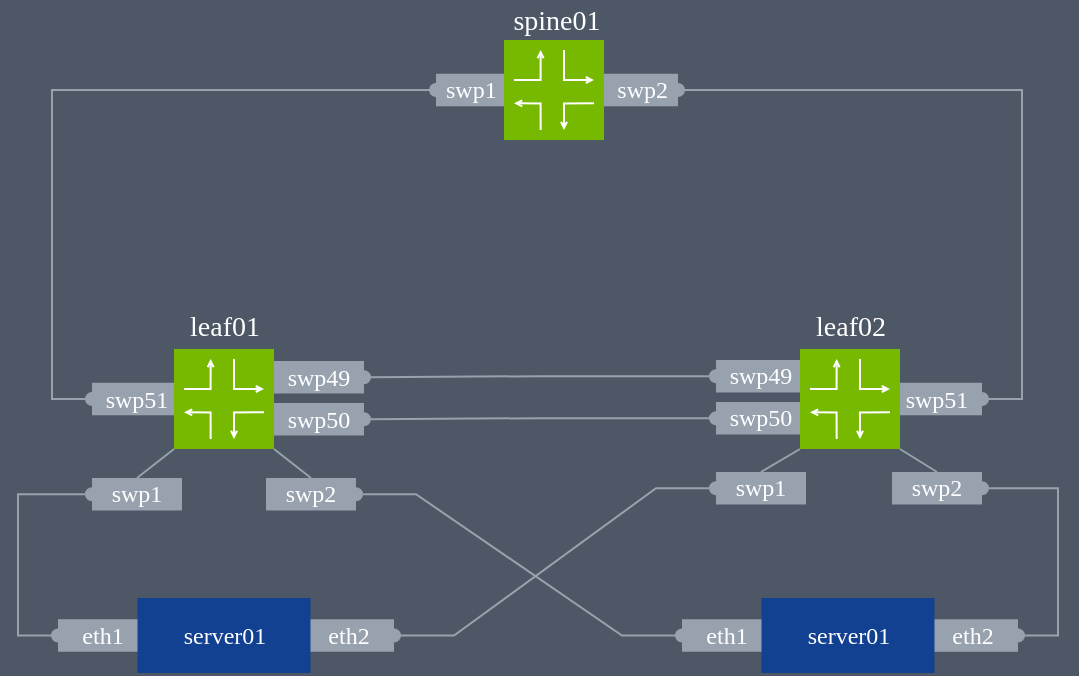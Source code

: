 <mxfile version="14.5.1" type="device" pages="2"><diagram name="[1] ctd" id="VE4x6YazyZ2CrUnz0_BO"><mxGraphModel dx="1088" dy="968" grid="0" gridSize="1" guides="1" tooltips="1" connect="1" arrows="1" fold="1" page="1" pageScale="1" pageWidth="827" pageHeight="1169" background="#4D5766" math="0" shadow="0"><root><mxCell id="YSi4LTzmmD1kewjckfzm-0"/><mxCell id="YSi4LTzmmD1kewjckfzm-1" parent="YSi4LTzmmD1kewjckfzm-0"/><mxCell id="YSi4LTzmmD1kewjckfzm-29" value="&lt;font&gt;leaf01&lt;/font&gt;" style="text;html=1;align=center;verticalAlign=middle;resizable=0;points=[];autosize=1;fontSize=14;fontFamily=Manrope;fontStyle=0;fontColor=#FFFFFF;" parent="YSi4LTzmmD1kewjckfzm-1" vertex="1"><mxGeometry x="222" y="316.5" width="49" height="22" as="geometry"/></mxCell><mxCell id="YSi4LTzmmD1kewjckfzm-50" value="&lt;font&gt;leaf02&lt;/font&gt;" style="text;html=1;align=center;verticalAlign=middle;resizable=0;points=[];autosize=1;fontSize=14;fontFamily=Manrope;fontStyle=0;fontColor=#FFFFFF;" parent="YSi4LTzmmD1kewjckfzm-1" vertex="1"><mxGeometry x="534" y="316.5" width="52" height="22" as="geometry"/></mxCell><mxCell id="YSi4LTzmmD1kewjckfzm-52" style="edgeStyle=orthogonalEdgeStyle;rounded=0;orthogonalLoop=1;jettySize=auto;html=1;fontFamily=Manrope;fontSize=12;fontColor=#FFFFFF;endArrow=oval;endFill=1;startArrow=oval;startFill=1;entryX=1;entryY=0.5;entryDx=0;entryDy=0;exitX=0;exitY=0.5;exitDx=0;exitDy=0;strokeColor=#98A2AE;" parent="YSi4LTzmmD1kewjckfzm-1" source="YSi4LTzmmD1kewjckfzm-54" target="YSi4LTzmmD1kewjckfzm-53" edge="1"><mxGeometry relative="1" as="geometry"><mxPoint x="376" y="303.5" as="sourcePoint"/><mxPoint x="376" y="343.5" as="targetPoint"/></mxGeometry></mxCell><mxCell id="YSi4LTzmmD1kewjckfzm-53" value="swp49" style="rounded=0;whiteSpace=wrap;html=1;fontFamily=Manrope;fontSize=12;fontColor=#FFFFFF;align=center;strokeColor=none;rotation=0;horizontal=1;fillColor=#98A2AE;" parent="YSi4LTzmmD1kewjckfzm-1" vertex="1"><mxGeometry x="272" y="344.49" width="45" height="16.25" as="geometry"/></mxCell><mxCell id="YSi4LTzmmD1kewjckfzm-54" value="swp49" style="rounded=0;whiteSpace=wrap;html=1;fontFamily=Manrope;fontSize=12;fontColor=#FFFFFF;align=center;strokeColor=none;rotation=0;horizontal=1;fillColor=#98A2AE;" parent="YSi4LTzmmD1kewjckfzm-1" vertex="1"><mxGeometry x="493" y="344" width="45" height="16.25" as="geometry"/></mxCell><mxCell id="c50cETsrshJQtFmZsEgO-0" value="swp50" style="rounded=0;whiteSpace=wrap;html=1;fontFamily=Manrope;fontSize=12;fontColor=#FFFFFF;align=center;strokeColor=none;rotation=0;horizontal=1;fillColor=#98A2AE;" parent="YSi4LTzmmD1kewjckfzm-1" vertex="1"><mxGeometry x="272" y="365.49" width="45" height="16.25" as="geometry"/></mxCell><mxCell id="c50cETsrshJQtFmZsEgO-1" value="swp50" style="rounded=0;whiteSpace=wrap;html=1;fontFamily=Manrope;fontSize=12;fontColor=#FFFFFF;align=center;strokeColor=none;rotation=0;horizontal=1;fillColor=#98A2AE;" parent="YSi4LTzmmD1kewjckfzm-1" vertex="1"><mxGeometry x="493" y="365" width="45" height="16.25" as="geometry"/></mxCell><mxCell id="c50cETsrshJQtFmZsEgO-2" style="edgeStyle=orthogonalEdgeStyle;rounded=0;orthogonalLoop=1;jettySize=auto;html=1;fontFamily=Manrope;fontSize=12;fontColor=#FFFFFF;endArrow=oval;endFill=1;startArrow=oval;startFill=1;entryX=1;entryY=0.5;entryDx=0;entryDy=0;exitX=0;exitY=0.5;exitDx=0;exitDy=0;strokeColor=#98A2AE;" parent="YSi4LTzmmD1kewjckfzm-1" source="c50cETsrshJQtFmZsEgO-1" target="c50cETsrshJQtFmZsEgO-0" edge="1"><mxGeometry relative="1" as="geometry"><mxPoint x="494" y="353.125" as="sourcePoint"/><mxPoint x="318" y="353.615" as="targetPoint"/></mxGeometry></mxCell><mxCell id="c50cETsrshJQtFmZsEgO-10" value="&lt;font&gt;spine01&lt;/font&gt;" style="text;html=1;align=center;verticalAlign=middle;resizable=0;points=[];autosize=1;fontSize=14;fontFamily=Manrope;fontStyle=0;fontColor=#FFFFFF;" parent="YSi4LTzmmD1kewjckfzm-1" vertex="1"><mxGeometry x="383" y="164" width="60" height="22" as="geometry"/></mxCell><mxCell id="c50cETsrshJQtFmZsEgO-11" value="swp51" style="rounded=0;whiteSpace=wrap;html=1;fontFamily=Manrope;fontSize=12;fontColor=#FFFFFF;align=center;strokeColor=none;rotation=0;horizontal=1;fillColor=#98A2AE;" parent="YSi4LTzmmD1kewjckfzm-1" vertex="1"><mxGeometry x="181" y="355.38" width="45" height="16.25" as="geometry"/></mxCell><mxCell id="zymXsyfbvbzfv6g_wWVn-0" value="&amp;nbsp;swp1" style="rounded=0;whiteSpace=wrap;html=1;fontFamily=Manrope;fontSize=12;fontColor=#FFFFFF;align=left;strokeColor=none;rotation=0;horizontal=1;fillColor=#98A2AE;" parent="YSi4LTzmmD1kewjckfzm-1" vertex="1"><mxGeometry x="353" y="200.88" width="45" height="16.25" as="geometry"/></mxCell><mxCell id="zymXsyfbvbzfv6g_wWVn-1" value="&amp;nbsp;swp2&amp;nbsp;" style="rounded=0;whiteSpace=wrap;html=1;fontFamily=Manrope;fontSize=12;fontColor=#FFFFFF;align=right;strokeColor=none;rotation=0;horizontal=1;fillColor=#98A2AE;" parent="YSi4LTzmmD1kewjckfzm-1" vertex="1"><mxGeometry x="429" y="200.88" width="45" height="16.25" as="geometry"/></mxCell><mxCell id="c50cETsrshJQtFmZsEgO-3" value="" style="group" parent="YSi4LTzmmD1kewjckfzm-1" vertex="1" connectable="0"><mxGeometry x="387" y="184" width="50" height="50" as="geometry"/></mxCell><mxCell id="c50cETsrshJQtFmZsEgO-4" value="" style="group" parent="c50cETsrshJQtFmZsEgO-3" vertex="1" connectable="0"><mxGeometry width="50" height="50" as="geometry"/></mxCell><mxCell id="c50cETsrshJQtFmZsEgO-5" value="" style="whiteSpace=wrap;html=1;aspect=fixed;strokeColor=none;connectable=1;allowArrows=1;fontFamily=Manrope;fontSource=https%3A%2F%2Ffonts.googleapis.com%2Fcss%3Ffamily%3DManrope;fillColor=#76b900;" parent="c50cETsrshJQtFmZsEgO-4" vertex="1"><mxGeometry width="50" height="50" as="geometry"/></mxCell><mxCell id="c50cETsrshJQtFmZsEgO-6" value="" style="endArrow=open;html=1;edgeStyle=orthogonalEdgeStyle;rounded=0;endFill=0;startSize=6;endSize=2;strokeColor=#FFFFFF;fontFamily=Manrope;fontSource=https%3A%2F%2Ffonts.googleapis.com%2Fcss%3Ffamily%3DManrope;" parent="c50cETsrshJQtFmZsEgO-4" edge="1"><mxGeometry width="83.333" height="83.333" as="geometry"><mxPoint x="5" y="20" as="sourcePoint"/><mxPoint x="18.333" y="5" as="targetPoint"/><Array as="points"><mxPoint x="18.333" y="20"/></Array></mxGeometry></mxCell><mxCell id="c50cETsrshJQtFmZsEgO-7" value="" style="endArrow=open;html=1;edgeStyle=orthogonalEdgeStyle;rounded=0;endFill=0;startSize=6;endSize=2;strokeColor=#FFFFFF;fontFamily=Manrope;fontSource=https%3A%2F%2Ffonts.googleapis.com%2Fcss%3Ffamily%3DManrope;" parent="c50cETsrshJQtFmZsEgO-4" edge="1"><mxGeometry width="83.333" height="83.333" as="geometry"><mxPoint x="18.333" y="45" as="sourcePoint"/><mxPoint x="5" y="31.667" as="targetPoint"/><Array as="points"><mxPoint x="18.333" y="31.667"/></Array></mxGeometry></mxCell><mxCell id="c50cETsrshJQtFmZsEgO-8" value="" style="endArrow=open;html=1;edgeStyle=orthogonalEdgeStyle;rounded=0;endFill=0;startSize=6;endSize=2;strokeColor=#FFFFFF;fontFamily=Manrope;fontSource=https%3A%2F%2Ffonts.googleapis.com%2Fcss%3Ffamily%3DManrope;" parent="c50cETsrshJQtFmZsEgO-4" edge="1"><mxGeometry width="83.333" height="83.333" as="geometry"><mxPoint x="30" y="5" as="sourcePoint"/><mxPoint x="45" y="20" as="targetPoint"/><Array as="points"><mxPoint x="30" y="20"/></Array></mxGeometry></mxCell><mxCell id="c50cETsrshJQtFmZsEgO-9" value="" style="endArrow=open;html=1;edgeStyle=orthogonalEdgeStyle;rounded=0;endFill=0;startSize=6;endSize=2;strokeColor=#FFFFFF;fontFamily=Manrope;fontSource=https%3A%2F%2Ffonts.googleapis.com%2Fcss%3Ffamily%3DManrope;" parent="c50cETsrshJQtFmZsEgO-4" edge="1"><mxGeometry width="83.333" height="83.333" as="geometry"><mxPoint x="45" y="31.667" as="sourcePoint"/><mxPoint x="30" y="45" as="targetPoint"/><Array as="points"><mxPoint x="30" y="31.667"/></Array></mxGeometry></mxCell><mxCell id="zymXsyfbvbzfv6g_wWVn-3" value="swp51" style="rounded=0;whiteSpace=wrap;html=1;fontFamily=Manrope;fontSize=12;fontColor=#FFFFFF;align=center;strokeColor=none;rotation=0;horizontal=1;fillColor=#98A2AE;" parent="YSi4LTzmmD1kewjckfzm-1" vertex="1"><mxGeometry x="581" y="355.38" width="45" height="16.25" as="geometry"/></mxCell><mxCell id="YSi4LTzmmD1kewjckfzm-43" value="" style="group;fontColor=#76b900;" parent="YSi4LTzmmD1kewjckfzm-1" vertex="1" connectable="0"><mxGeometry x="535" y="338.5" width="50" height="50" as="geometry"/></mxCell><mxCell id="YSi4LTzmmD1kewjckfzm-44" value="" style="group" parent="YSi4LTzmmD1kewjckfzm-43" vertex="1" connectable="0"><mxGeometry width="50" height="50" as="geometry"/></mxCell><mxCell id="YSi4LTzmmD1kewjckfzm-45" value="" style="whiteSpace=wrap;html=1;aspect=fixed;strokeColor=none;connectable=1;allowArrows=1;fontFamily=Manrope;fontSource=https%3A%2F%2Ffonts.googleapis.com%2Fcss%3Ffamily%3DManrope;fillColor=#76b900;" parent="YSi4LTzmmD1kewjckfzm-44" vertex="1"><mxGeometry width="50" height="50" as="geometry"/></mxCell><mxCell id="YSi4LTzmmD1kewjckfzm-46" value="" style="endArrow=open;html=1;edgeStyle=orthogonalEdgeStyle;rounded=0;endFill=0;startSize=6;endSize=2;strokeColor=#FFFFFF;fontFamily=Manrope;fontSource=https%3A%2F%2Ffonts.googleapis.com%2Fcss%3Ffamily%3DManrope;" parent="YSi4LTzmmD1kewjckfzm-44" edge="1"><mxGeometry width="83.333" height="83.333" as="geometry"><mxPoint x="5" y="20" as="sourcePoint"/><mxPoint x="18.333" y="5" as="targetPoint"/><Array as="points"><mxPoint x="18.333" y="20"/></Array></mxGeometry></mxCell><mxCell id="YSi4LTzmmD1kewjckfzm-47" value="" style="endArrow=open;html=1;edgeStyle=orthogonalEdgeStyle;rounded=0;endFill=0;startSize=6;endSize=2;strokeColor=#FFFFFF;fontFamily=Manrope;fontSource=https%3A%2F%2Ffonts.googleapis.com%2Fcss%3Ffamily%3DManrope;" parent="YSi4LTzmmD1kewjckfzm-44" edge="1"><mxGeometry width="83.333" height="83.333" as="geometry"><mxPoint x="18.333" y="45" as="sourcePoint"/><mxPoint x="5" y="31.667" as="targetPoint"/><Array as="points"><mxPoint x="18.333" y="31.667"/></Array></mxGeometry></mxCell><mxCell id="YSi4LTzmmD1kewjckfzm-48" value="" style="endArrow=open;html=1;edgeStyle=orthogonalEdgeStyle;rounded=0;endFill=0;startSize=6;endSize=2;strokeColor=#FFFFFF;fontFamily=Manrope;fontSource=https%3A%2F%2Ffonts.googleapis.com%2Fcss%3Ffamily%3DManrope;" parent="YSi4LTzmmD1kewjckfzm-44" edge="1"><mxGeometry width="83.333" height="83.333" as="geometry"><mxPoint x="30" y="5" as="sourcePoint"/><mxPoint x="45" y="20" as="targetPoint"/><Array as="points"><mxPoint x="30" y="20"/></Array></mxGeometry></mxCell><mxCell id="YSi4LTzmmD1kewjckfzm-49" value="" style="endArrow=open;html=1;edgeStyle=orthogonalEdgeStyle;rounded=0;endFill=0;startSize=6;endSize=2;strokeColor=#FFFFFF;fontFamily=Manrope;fontSource=https%3A%2F%2Ffonts.googleapis.com%2Fcss%3Ffamily%3DManrope;" parent="YSi4LTzmmD1kewjckfzm-44" edge="1"><mxGeometry width="83.333" height="83.333" as="geometry"><mxPoint x="45" y="31.667" as="sourcePoint"/><mxPoint x="30" y="45" as="targetPoint"/><Array as="points"><mxPoint x="30" y="31.667"/></Array></mxGeometry></mxCell><mxCell id="YSi4LTzmmD1kewjckfzm-22" value="" style="group" parent="YSi4LTzmmD1kewjckfzm-1" vertex="1" connectable="0"><mxGeometry x="222" y="338.5" width="50" height="50" as="geometry"/></mxCell><mxCell id="YSi4LTzmmD1kewjckfzm-23" value="" style="group" parent="YSi4LTzmmD1kewjckfzm-22" vertex="1" connectable="0"><mxGeometry width="50" height="50" as="geometry"/></mxCell><mxCell id="YSi4LTzmmD1kewjckfzm-24" value="" style="whiteSpace=wrap;html=1;aspect=fixed;strokeColor=none;connectable=1;allowArrows=1;fontFamily=Manrope;fontSource=https%3A%2F%2Ffonts.googleapis.com%2Fcss%3Ffamily%3DManrope;fillColor=#76b900;" parent="YSi4LTzmmD1kewjckfzm-23" vertex="1"><mxGeometry width="50" height="50" as="geometry"/></mxCell><mxCell id="YSi4LTzmmD1kewjckfzm-26" value="" style="endArrow=open;html=1;edgeStyle=orthogonalEdgeStyle;rounded=0;endFill=0;startSize=6;endSize=2;strokeColor=#FFFFFF;fontFamily=Manrope;fontSource=https%3A%2F%2Ffonts.googleapis.com%2Fcss%3Ffamily%3DManrope;" parent="YSi4LTzmmD1kewjckfzm-23" edge="1"><mxGeometry width="83.333" height="83.333" as="geometry"><mxPoint x="18.333" y="45" as="sourcePoint"/><mxPoint x="5" y="31.667" as="targetPoint"/><Array as="points"><mxPoint x="18.333" y="31.667"/></Array></mxGeometry></mxCell><mxCell id="YSi4LTzmmD1kewjckfzm-27" value="" style="endArrow=open;html=1;edgeStyle=orthogonalEdgeStyle;rounded=0;endFill=0;startSize=6;endSize=2;strokeColor=#FFFFFF;fontFamily=Manrope;fontSource=https%3A%2F%2Ffonts.googleapis.com%2Fcss%3Ffamily%3DManrope;" parent="YSi4LTzmmD1kewjckfzm-23" edge="1"><mxGeometry width="83.333" height="83.333" as="geometry"><mxPoint x="30" y="5" as="sourcePoint"/><mxPoint x="45" y="20" as="targetPoint"/><Array as="points"><mxPoint x="30" y="20"/></Array></mxGeometry></mxCell><mxCell id="YSi4LTzmmD1kewjckfzm-28" value="" style="endArrow=open;html=1;edgeStyle=orthogonalEdgeStyle;rounded=0;endFill=0;startSize=6;endSize=2;strokeColor=#FFFFFF;fontFamily=Manrope;fontSource=https%3A%2F%2Ffonts.googleapis.com%2Fcss%3Ffamily%3DManrope;" parent="YSi4LTzmmD1kewjckfzm-23" edge="1"><mxGeometry width="83.333" height="83.333" as="geometry"><mxPoint x="45" y="31.667" as="sourcePoint"/><mxPoint x="30" y="45" as="targetPoint"/><Array as="points"><mxPoint x="30" y="31.667"/></Array></mxGeometry></mxCell><mxCell id="YSi4LTzmmD1kewjckfzm-25" value="" style="endArrow=open;html=1;edgeStyle=orthogonalEdgeStyle;rounded=0;endFill=0;startSize=6;endSize=2;strokeColor=#FFFFFF;fontFamily=Manrope;fontSource=https%3A%2F%2Ffonts.googleapis.com%2Fcss%3Ffamily%3DManrope;" parent="YSi4LTzmmD1kewjckfzm-23" edge="1"><mxGeometry width="83.333" height="83.333" as="geometry"><mxPoint x="5" y="20" as="sourcePoint"/><mxPoint x="18.333" y="5" as="targetPoint"/><Array as="points"><mxPoint x="18.333" y="20"/></Array></mxGeometry></mxCell><mxCell id="zymXsyfbvbzfv6g_wWVn-4" style="edgeStyle=orthogonalEdgeStyle;rounded=0;orthogonalLoop=1;jettySize=auto;html=1;fontFamily=Manrope;fontSize=12;fontColor=#FFFFFF;endArrow=oval;endFill=1;startArrow=oval;startFill=1;entryX=0;entryY=0.5;entryDx=0;entryDy=0;exitX=0;exitY=0.5;exitDx=0;exitDy=0;strokeColor=#98A2AE;" parent="YSi4LTzmmD1kewjckfzm-1" source="zymXsyfbvbzfv6g_wWVn-0" target="c50cETsrshJQtFmZsEgO-11" edge="1"><mxGeometry relative="1" as="geometry"><mxPoint x="494" y="353.125" as="sourcePoint"/><mxPoint x="318" y="353.615" as="targetPoint"/></mxGeometry></mxCell><mxCell id="zymXsyfbvbzfv6g_wWVn-5" style="edgeStyle=orthogonalEdgeStyle;rounded=0;orthogonalLoop=1;jettySize=auto;html=1;fontFamily=Manrope;fontSize=12;fontColor=#FFFFFF;endArrow=oval;endFill=1;startArrow=oval;startFill=1;entryX=1;entryY=0.5;entryDx=0;entryDy=0;strokeColor=#98A2AE;exitX=1;exitY=0.5;exitDx=0;exitDy=0;" parent="YSi4LTzmmD1kewjckfzm-1" source="zymXsyfbvbzfv6g_wWVn-1" target="zymXsyfbvbzfv6g_wWVn-3" edge="1"><mxGeometry relative="1" as="geometry"><mxPoint x="462" y="205" as="sourcePoint"/><mxPoint x="182" y="364.505" as="targetPoint"/></mxGeometry></mxCell><mxCell id="uKsjjwP2O_oyQqss1sfx-2" value="eth1" style="rounded=0;whiteSpace=wrap;html=1;fontFamily=Manrope;fontSize=12;fontColor=#FFFFFF;align=center;strokeColor=none;rotation=0;horizontal=1;fillColor=#98A2AE;" parent="YSi4LTzmmD1kewjckfzm-1" vertex="1"><mxGeometry x="164" y="473.62" width="45" height="16.25" as="geometry"/></mxCell><mxCell id="uKsjjwP2O_oyQqss1sfx-3" value="eth2" style="rounded=0;whiteSpace=wrap;html=1;fontFamily=Manrope;fontSize=12;fontColor=#FFFFFF;align=center;strokeColor=none;rotation=0;horizontal=1;fillColor=#98A2AE;" parent="YSi4LTzmmD1kewjckfzm-1" vertex="1"><mxGeometry x="287" y="473.63" width="45" height="16.25" as="geometry"/></mxCell><mxCell id="uKsjjwP2O_oyQqss1sfx-0" value="server01" style="rounded=0;whiteSpace=wrap;html=1;fontSize=12;align=center;strokeColor=none;fontFamily=Manrope;fontSource=https%3A%2F%2Ffonts.googleapis.com%2Fcss%3Ffamily%3DManrope;fontColor=#FFFFFF;fillColor=#124191;" parent="YSi4LTzmmD1kewjckfzm-1" vertex="1"><mxGeometry x="203.75" y="463" width="86.5" height="37.5" as="geometry"/></mxCell><mxCell id="uKsjjwP2O_oyQqss1sfx-5" value="swp1" style="rounded=0;whiteSpace=wrap;html=1;fontFamily=Manrope;fontSize=12;fontColor=#FFFFFF;align=center;strokeColor=none;rotation=0;horizontal=1;fillColor=#98A2AE;" parent="YSi4LTzmmD1kewjckfzm-1" vertex="1"><mxGeometry x="181" y="403" width="45" height="16.25" as="geometry"/></mxCell><mxCell id="uKsjjwP2O_oyQqss1sfx-6" value="swp2" style="rounded=0;whiteSpace=wrap;html=1;fontFamily=Manrope;fontSize=12;fontColor=#FFFFFF;align=center;strokeColor=none;rotation=0;horizontal=1;fillColor=#98A2AE;" parent="YSi4LTzmmD1kewjckfzm-1" vertex="1"><mxGeometry x="268" y="403" width="45" height="16.25" as="geometry"/></mxCell><mxCell id="uKsjjwP2O_oyQqss1sfx-7" value="eth1" style="rounded=0;whiteSpace=wrap;html=1;fontFamily=Manrope;fontSize=12;fontColor=#FFFFFF;align=center;strokeColor=none;rotation=0;horizontal=1;fillColor=#98A2AE;" parent="YSi4LTzmmD1kewjckfzm-1" vertex="1"><mxGeometry x="476" y="473.63" width="45" height="16.25" as="geometry"/></mxCell><mxCell id="uKsjjwP2O_oyQqss1sfx-8" value="eth2" style="rounded=0;whiteSpace=wrap;html=1;fontFamily=Manrope;fontSize=12;fontColor=#FFFFFF;align=center;strokeColor=none;rotation=0;horizontal=1;fillColor=#98A2AE;" parent="YSi4LTzmmD1kewjckfzm-1" vertex="1"><mxGeometry x="599" y="473.64" width="45" height="16.25" as="geometry"/></mxCell><mxCell id="uKsjjwP2O_oyQqss1sfx-9" value="server01" style="rounded=0;whiteSpace=wrap;html=1;fontSize=12;align=center;strokeColor=none;fontFamily=Manrope;fontSource=https%3A%2F%2Ffonts.googleapis.com%2Fcss%3Ffamily%3DManrope;fontColor=#FFFFFF;fillColor=#124191;" parent="YSi4LTzmmD1kewjckfzm-1" vertex="1"><mxGeometry x="515.75" y="463.01" width="86.5" height="37.5" as="geometry"/></mxCell><mxCell id="uKsjjwP2O_oyQqss1sfx-10" value="swp1" style="rounded=0;whiteSpace=wrap;html=1;fontFamily=Manrope;fontSize=12;fontColor=#FFFFFF;align=center;strokeColor=none;rotation=0;horizontal=1;fillColor=#98A2AE;" parent="YSi4LTzmmD1kewjckfzm-1" vertex="1"><mxGeometry x="493" y="400" width="45" height="16.25" as="geometry"/></mxCell><mxCell id="uKsjjwP2O_oyQqss1sfx-11" value="swp2" style="rounded=0;whiteSpace=wrap;html=1;fontFamily=Manrope;fontSize=12;fontColor=#FFFFFF;align=center;strokeColor=none;rotation=0;horizontal=1;fillColor=#98A2AE;" parent="YSi4LTzmmD1kewjckfzm-1" vertex="1"><mxGeometry x="581" y="400" width="45" height="16.25" as="geometry"/></mxCell><mxCell id="uKsjjwP2O_oyQqss1sfx-12" style="edgeStyle=orthogonalEdgeStyle;rounded=0;orthogonalLoop=1;jettySize=auto;html=1;fontFamily=Manrope;fontSize=12;fontColor=#FFFFFF;endArrow=oval;endFill=1;startArrow=oval;startFill=1;entryX=0;entryY=0.5;entryDx=0;entryDy=0;exitX=0;exitY=0.5;exitDx=0;exitDy=0;strokeColor=#98A2AE;" parent="YSi4LTzmmD1kewjckfzm-1" source="uKsjjwP2O_oyQqss1sfx-5" target="uKsjjwP2O_oyQqss1sfx-2" edge="1"><mxGeometry relative="1" as="geometry"><mxPoint x="494" y="374.125" as="sourcePoint"/><mxPoint x="318" y="374.615" as="targetPoint"/></mxGeometry></mxCell><mxCell id="uKsjjwP2O_oyQqss1sfx-13" style="edgeStyle=entityRelationEdgeStyle;rounded=0;orthogonalLoop=1;jettySize=auto;html=1;fontFamily=Manrope;fontSize=12;fontColor=#FFFFFF;endArrow=oval;endFill=1;startArrow=oval;startFill=1;entryX=1;entryY=0.5;entryDx=0;entryDy=0;exitX=0;exitY=0.5;exitDx=0;exitDy=0;strokeColor=#98A2AE;" parent="YSi4LTzmmD1kewjckfzm-1" source="uKsjjwP2O_oyQqss1sfx-10" target="uKsjjwP2O_oyQqss1sfx-3" edge="1"><mxGeometry relative="1" as="geometry"><mxPoint x="197" y="420.125" as="sourcePoint"/><mxPoint x="165.0" y="482.745" as="targetPoint"/></mxGeometry></mxCell><mxCell id="uKsjjwP2O_oyQqss1sfx-14" style="edgeStyle=entityRelationEdgeStyle;rounded=0;orthogonalLoop=1;jettySize=auto;html=1;fontFamily=Manrope;fontSize=12;fontColor=#FFFFFF;endArrow=oval;endFill=1;startArrow=oval;startFill=1;entryX=0;entryY=0.5;entryDx=0;entryDy=0;exitX=1;exitY=0.5;exitDx=0;exitDy=0;strokeColor=#98A2AE;" parent="YSi4LTzmmD1kewjckfzm-1" source="uKsjjwP2O_oyQqss1sfx-6" target="uKsjjwP2O_oyQqss1sfx-7" edge="1"><mxGeometry relative="1" as="geometry"><mxPoint x="510" y="420.125" as="sourcePoint"/><mxPoint x="333" y="482.755" as="targetPoint"/></mxGeometry></mxCell><mxCell id="uKsjjwP2O_oyQqss1sfx-15" style="edgeStyle=orthogonalEdgeStyle;rounded=0;orthogonalLoop=1;jettySize=auto;html=1;fontFamily=Manrope;fontSize=12;fontColor=#FFFFFF;endArrow=oval;endFill=1;startArrow=oval;startFill=1;entryX=1;entryY=0.5;entryDx=0;entryDy=0;strokeColor=#98A2AE;exitX=1;exitY=0.5;exitDx=0;exitDy=0;" parent="YSi4LTzmmD1kewjckfzm-1" source="uKsjjwP2O_oyQqss1sfx-11" target="uKsjjwP2O_oyQqss1sfx-8" edge="1"><mxGeometry relative="1" as="geometry"><mxPoint x="610" y="430" as="sourcePoint"/><mxPoint x="165.0" y="482.745" as="targetPoint"/></mxGeometry></mxCell><mxCell id="uKsjjwP2O_oyQqss1sfx-16" style="rounded=0;orthogonalLoop=1;jettySize=auto;html=1;fontFamily=Manrope;fontSize=12;fontColor=#FFFFFF;endArrow=none;endFill=0;startArrow=none;startFill=0;entryX=0.5;entryY=0;entryDx=0;entryDy=0;exitX=0;exitY=1;exitDx=0;exitDy=0;strokeColor=#98A2AE;elbow=vertical;" parent="YSi4LTzmmD1kewjckfzm-1" source="YSi4LTzmmD1kewjckfzm-24" target="uKsjjwP2O_oyQqss1sfx-5" edge="1"><mxGeometry relative="1" as="geometry"><mxPoint x="197" y="420.125" as="sourcePoint"/><mxPoint x="165" y="482.745" as="targetPoint"/></mxGeometry></mxCell><mxCell id="uKsjjwP2O_oyQqss1sfx-17" style="rounded=0;orthogonalLoop=1;jettySize=auto;html=1;fontFamily=Manrope;fontSize=12;fontColor=#FFFFFF;endArrow=none;endFill=0;startArrow=none;startFill=0;entryX=0.5;entryY=0;entryDx=0;entryDy=0;exitX=1;exitY=1;exitDx=0;exitDy=0;strokeColor=#98A2AE;elbow=vertical;" parent="YSi4LTzmmD1kewjckfzm-1" source="YSi4LTzmmD1kewjckfzm-24" target="uKsjjwP2O_oyQqss1sfx-6" edge="1"><mxGeometry relative="1" as="geometry"><mxPoint x="235.5" y="389.5" as="sourcePoint"/><mxPoint x="219.5" y="412" as="targetPoint"/></mxGeometry></mxCell><mxCell id="uKsjjwP2O_oyQqss1sfx-18" style="rounded=0;orthogonalLoop=1;jettySize=auto;html=1;fontFamily=Manrope;fontSize=12;fontColor=#FFFFFF;endArrow=none;endFill=0;startArrow=none;startFill=0;entryX=0.5;entryY=0;entryDx=0;entryDy=0;exitX=0;exitY=1;exitDx=0;exitDy=0;strokeColor=#98A2AE;elbow=vertical;" parent="YSi4LTzmmD1kewjckfzm-1" source="YSi4LTzmmD1kewjckfzm-45" target="uKsjjwP2O_oyQqss1sfx-10" edge="1"><mxGeometry relative="1" as="geometry"><mxPoint x="260.5" y="389.5" as="sourcePoint"/><mxPoint x="276.5" y="412" as="targetPoint"/></mxGeometry></mxCell><mxCell id="uKsjjwP2O_oyQqss1sfx-19" style="rounded=0;orthogonalLoop=1;jettySize=auto;html=1;fontFamily=Manrope;fontSize=12;fontColor=#FFFFFF;endArrow=none;endFill=0;startArrow=none;startFill=0;entryX=0.5;entryY=0;entryDx=0;entryDy=0;exitX=1;exitY=1;exitDx=0;exitDy=0;strokeColor=#98A2AE;elbow=vertical;" parent="YSi4LTzmmD1kewjckfzm-1" source="YSi4LTzmmD1kewjckfzm-45" target="uKsjjwP2O_oyQqss1sfx-11" edge="1"><mxGeometry relative="1" as="geometry"><mxPoint x="548.5" y="389.5" as="sourcePoint"/><mxPoint x="532.5" y="412" as="targetPoint"/></mxGeometry></mxCell></root></mxGraphModel></diagram><diagram name="[2] CITC" id="uYeoCDM0FYkrSkCk9_WL"><mxGraphModel dx="750" dy="668" grid="0" gridSize="1" guides="1" tooltips="1" connect="1" arrows="1" fold="1" page="1" pageScale="1" pageWidth="1169" pageHeight="827" background="#4D5766" math="0" shadow="0"><root><mxCell id="y8hEgwIMZn5E-WAzsLh5-0"/><mxCell id="y8hEgwIMZn5E-WAzsLh5-1" parent="y8hEgwIMZn5E-WAzsLh5-0"/><mxCell id="KwHY2MS5-izUhmBtlgYj-91" value="vrf BLUE" style="rounded=1;whiteSpace=wrap;html=1;strokeColor=none;align=center;horizontal=0;verticalAlign=top;opacity=30;fontColor=#FFFFFF;fillColor=#124191;" vertex="1" parent="y8hEgwIMZn5E-WAzsLh5-1"><mxGeometry x="134" y="492" width="518" height="37" as="geometry"/></mxCell><mxCell id="KwHY2MS5-izUhmBtlgYj-90" value="vrf &lt;br&gt;RED" style="rounded=1;whiteSpace=wrap;html=1;strokeColor=none;align=center;horizontal=0;verticalAlign=top;opacity=30;fontColor=#FFFFFF;fillColor=#C00000;" vertex="1" parent="y8hEgwIMZn5E-WAzsLh5-1"><mxGeometry x="133" y="416" width="519" height="74" as="geometry"/></mxCell><mxCell id="y8hEgwIMZn5E-WAzsLh5-2" value="&lt;font&gt;leaf01&lt;/font&gt;" style="text;html=1;align=center;verticalAlign=middle;resizable=0;points=[];autosize=1;fontSize=14;fontFamily=Manrope;fontStyle=0;fontColor=#FFFFFF;" vertex="1" parent="y8hEgwIMZn5E-WAzsLh5-1"><mxGeometry x="223" y="388.5" width="49" height="22" as="geometry"/></mxCell><mxCell id="y8hEgwIMZn5E-WAzsLh5-3" value="&lt;font&gt;leaf02&lt;/font&gt;" style="text;html=1;align=center;verticalAlign=middle;resizable=0;points=[];autosize=1;fontSize=14;fontFamily=Manrope;fontStyle=0;fontColor=#FFFFFF;" vertex="1" parent="y8hEgwIMZn5E-WAzsLh5-1"><mxGeometry x="333" y="388.5" width="52" height="22" as="geometry"/></mxCell><mxCell id="y8hEgwIMZn5E-WAzsLh5-4" style="edgeStyle=orthogonalEdgeStyle;rounded=0;orthogonalLoop=1;jettySize=auto;html=1;fontFamily=Manrope;fontSize=12;fontColor=#FFFFFF;endArrow=oval;endFill=1;startArrow=oval;startFill=1;entryX=1;entryY=0.25;entryDx=0;entryDy=0;exitX=0;exitY=0.25;exitDx=0;exitDy=0;strokeColor=#98A2AE;" edge="1" parent="y8hEgwIMZn5E-WAzsLh5-1" source="y8hEgwIMZn5E-WAzsLh5-24" target="y8hEgwIMZn5E-WAzsLh5-31"><mxGeometry relative="1" as="geometry"><mxPoint x="508.03" y="358.005" as="sourcePoint"/><mxPoint x="332.03" y="358.495" as="targetPoint"/></mxGeometry></mxCell><mxCell id="y8hEgwIMZn5E-WAzsLh5-9" style="edgeStyle=orthogonalEdgeStyle;rounded=0;orthogonalLoop=1;jettySize=auto;html=1;fontFamily=Manrope;fontSize=12;fontColor=#FFFFFF;endArrow=oval;endFill=1;startArrow=oval;startFill=1;entryX=1;entryY=0.75;entryDx=0;entryDy=0;exitX=0;exitY=0.75;exitDx=0;exitDy=0;strokeColor=#98A2AE;" edge="1" parent="y8hEgwIMZn5E-WAzsLh5-1" source="y8hEgwIMZn5E-WAzsLh5-24" target="y8hEgwIMZn5E-WAzsLh5-31"><mxGeometry relative="1" as="geometry"><mxPoint x="499.03" y="384.535" as="sourcePoint"/><mxPoint x="323.03" y="385.025" as="targetPoint"/></mxGeometry></mxCell><mxCell id="y8hEgwIMZn5E-WAzsLh5-10" value="&lt;font&gt;spine01&lt;/font&gt;" style="text;html=1;align=center;verticalAlign=middle;resizable=0;points=[];autosize=1;fontSize=14;fontFamily=Manrope;fontStyle=0;fontColor=#FFFFFF;" vertex="1" parent="y8hEgwIMZn5E-WAzsLh5-1"><mxGeometry x="437" y="153" width="60" height="22" as="geometry"/></mxCell><mxCell id="y8hEgwIMZn5E-WAzsLh5-14" value="" style="group" vertex="1" connectable="0" parent="y8hEgwIMZn5E-WAzsLh5-1"><mxGeometry x="441" y="173" width="50" height="50" as="geometry"/></mxCell><mxCell id="y8hEgwIMZn5E-WAzsLh5-15" value="" style="group" vertex="1" connectable="0" parent="y8hEgwIMZn5E-WAzsLh5-14"><mxGeometry width="50" height="50" as="geometry"/></mxCell><mxCell id="y8hEgwIMZn5E-WAzsLh5-16" value="" style="whiteSpace=wrap;html=1;aspect=fixed;strokeColor=none;connectable=1;allowArrows=1;fontFamily=Manrope;fontSource=https%3A%2F%2Ffonts.googleapis.com%2Fcss%3Ffamily%3DManrope;fillColor=#76b900;" vertex="1" parent="y8hEgwIMZn5E-WAzsLh5-15"><mxGeometry width="50" height="50" as="geometry"/></mxCell><mxCell id="y8hEgwIMZn5E-WAzsLh5-17" value="" style="endArrow=open;html=1;edgeStyle=orthogonalEdgeStyle;rounded=0;endFill=0;startSize=6;endSize=2;strokeColor=#FFFFFF;fontFamily=Manrope;fontSource=https%3A%2F%2Ffonts.googleapis.com%2Fcss%3Ffamily%3DManrope;" edge="1" parent="y8hEgwIMZn5E-WAzsLh5-15"><mxGeometry width="83.333" height="83.333" as="geometry"><mxPoint x="5" y="20" as="sourcePoint"/><mxPoint x="18.333" y="5" as="targetPoint"/><Array as="points"><mxPoint x="18.333" y="20"/></Array></mxGeometry></mxCell><mxCell id="y8hEgwIMZn5E-WAzsLh5-18" value="" style="endArrow=open;html=1;edgeStyle=orthogonalEdgeStyle;rounded=0;endFill=0;startSize=6;endSize=2;strokeColor=#FFFFFF;fontFamily=Manrope;fontSource=https%3A%2F%2Ffonts.googleapis.com%2Fcss%3Ffamily%3DManrope;" edge="1" parent="y8hEgwIMZn5E-WAzsLh5-15"><mxGeometry width="83.333" height="83.333" as="geometry"><mxPoint x="18.333" y="45" as="sourcePoint"/><mxPoint x="5" y="31.667" as="targetPoint"/><Array as="points"><mxPoint x="18.333" y="31.667"/></Array></mxGeometry></mxCell><mxCell id="y8hEgwIMZn5E-WAzsLh5-19" value="" style="endArrow=open;html=1;edgeStyle=orthogonalEdgeStyle;rounded=0;endFill=0;startSize=6;endSize=2;strokeColor=#FFFFFF;fontFamily=Manrope;fontSource=https%3A%2F%2Ffonts.googleapis.com%2Fcss%3Ffamily%3DManrope;" edge="1" parent="y8hEgwIMZn5E-WAzsLh5-15"><mxGeometry width="83.333" height="83.333" as="geometry"><mxPoint x="30" y="5" as="sourcePoint"/><mxPoint x="45" y="20" as="targetPoint"/><Array as="points"><mxPoint x="30" y="20"/></Array></mxGeometry></mxCell><mxCell id="y8hEgwIMZn5E-WAzsLh5-20" value="" style="endArrow=open;html=1;edgeStyle=orthogonalEdgeStyle;rounded=0;endFill=0;startSize=6;endSize=2;strokeColor=#FFFFFF;fontFamily=Manrope;fontSource=https%3A%2F%2Ffonts.googleapis.com%2Fcss%3Ffamily%3DManrope;" edge="1" parent="y8hEgwIMZn5E-WAzsLh5-15"><mxGeometry width="83.333" height="83.333" as="geometry"><mxPoint x="45" y="31.667" as="sourcePoint"/><mxPoint x="30" y="45" as="targetPoint"/><Array as="points"><mxPoint x="30" y="31.667"/></Array></mxGeometry></mxCell><mxCell id="y8hEgwIMZn5E-WAzsLh5-22" value="" style="group;fontColor=#76b900;" vertex="1" connectable="0" parent="y8hEgwIMZn5E-WAzsLh5-1"><mxGeometry x="334" y="338.5" width="50" height="50" as="geometry"/></mxCell><mxCell id="y8hEgwIMZn5E-WAzsLh5-23" value="" style="group" vertex="1" connectable="0" parent="y8hEgwIMZn5E-WAzsLh5-22"><mxGeometry width="50" height="50" as="geometry"/></mxCell><mxCell id="y8hEgwIMZn5E-WAzsLh5-24" value="" style="whiteSpace=wrap;html=1;aspect=fixed;strokeColor=none;connectable=1;allowArrows=1;fontFamily=Manrope;fontSource=https%3A%2F%2Ffonts.googleapis.com%2Fcss%3Ffamily%3DManrope;fillColor=#76b900;" vertex="1" parent="y8hEgwIMZn5E-WAzsLh5-23"><mxGeometry width="50" height="50" as="geometry"/></mxCell><mxCell id="y8hEgwIMZn5E-WAzsLh5-25" value="" style="endArrow=open;html=1;edgeStyle=orthogonalEdgeStyle;rounded=0;endFill=0;startSize=6;endSize=2;strokeColor=#FFFFFF;fontFamily=Manrope;fontSource=https%3A%2F%2Ffonts.googleapis.com%2Fcss%3Ffamily%3DManrope;" edge="1" parent="y8hEgwIMZn5E-WAzsLh5-23"><mxGeometry width="83.333" height="83.333" as="geometry"><mxPoint x="5" y="20" as="sourcePoint"/><mxPoint x="18.333" y="5" as="targetPoint"/><Array as="points"><mxPoint x="18.333" y="20"/></Array></mxGeometry></mxCell><mxCell id="y8hEgwIMZn5E-WAzsLh5-26" value="" style="endArrow=open;html=1;edgeStyle=orthogonalEdgeStyle;rounded=0;endFill=0;startSize=6;endSize=2;strokeColor=#FFFFFF;fontFamily=Manrope;fontSource=https%3A%2F%2Ffonts.googleapis.com%2Fcss%3Ffamily%3DManrope;" edge="1" parent="y8hEgwIMZn5E-WAzsLh5-23"><mxGeometry width="83.333" height="83.333" as="geometry"><mxPoint x="18.333" y="45" as="sourcePoint"/><mxPoint x="5" y="31.667" as="targetPoint"/><Array as="points"><mxPoint x="18.333" y="31.667"/></Array></mxGeometry></mxCell><mxCell id="y8hEgwIMZn5E-WAzsLh5-27" value="" style="endArrow=open;html=1;edgeStyle=orthogonalEdgeStyle;rounded=0;endFill=0;startSize=6;endSize=2;strokeColor=#FFFFFF;fontFamily=Manrope;fontSource=https%3A%2F%2Ffonts.googleapis.com%2Fcss%3Ffamily%3DManrope;" edge="1" parent="y8hEgwIMZn5E-WAzsLh5-23"><mxGeometry width="83.333" height="83.333" as="geometry"><mxPoint x="30" y="5" as="sourcePoint"/><mxPoint x="45" y="20" as="targetPoint"/><Array as="points"><mxPoint x="30" y="20"/></Array></mxGeometry></mxCell><mxCell id="y8hEgwIMZn5E-WAzsLh5-28" value="" style="endArrow=open;html=1;edgeStyle=orthogonalEdgeStyle;rounded=0;endFill=0;startSize=6;endSize=2;strokeColor=#FFFFFF;fontFamily=Manrope;fontSource=https%3A%2F%2Ffonts.googleapis.com%2Fcss%3Ffamily%3DManrope;" edge="1" parent="y8hEgwIMZn5E-WAzsLh5-23"><mxGeometry width="83.333" height="83.333" as="geometry"><mxPoint x="45" y="31.667" as="sourcePoint"/><mxPoint x="30" y="45" as="targetPoint"/><Array as="points"><mxPoint x="30" y="31.667"/></Array></mxGeometry></mxCell><mxCell id="y8hEgwIMZn5E-WAzsLh5-29" value="" style="group" vertex="1" connectable="0" parent="y8hEgwIMZn5E-WAzsLh5-1"><mxGeometry x="222" y="338.5" width="50" height="50" as="geometry"/></mxCell><mxCell id="y8hEgwIMZn5E-WAzsLh5-30" value="" style="group" vertex="1" connectable="0" parent="y8hEgwIMZn5E-WAzsLh5-29"><mxGeometry width="50" height="50" as="geometry"/></mxCell><mxCell id="y8hEgwIMZn5E-WAzsLh5-31" value="" style="whiteSpace=wrap;html=1;aspect=fixed;strokeColor=none;connectable=1;allowArrows=1;fontFamily=Manrope;fontSource=https%3A%2F%2Ffonts.googleapis.com%2Fcss%3Ffamily%3DManrope;fillColor=#76b900;" vertex="1" parent="y8hEgwIMZn5E-WAzsLh5-30"><mxGeometry width="50" height="50" as="geometry"/></mxCell><mxCell id="y8hEgwIMZn5E-WAzsLh5-32" value="" style="endArrow=open;html=1;edgeStyle=orthogonalEdgeStyle;rounded=0;endFill=0;startSize=6;endSize=2;strokeColor=#FFFFFF;fontFamily=Manrope;fontSource=https%3A%2F%2Ffonts.googleapis.com%2Fcss%3Ffamily%3DManrope;" edge="1" parent="y8hEgwIMZn5E-WAzsLh5-30"><mxGeometry width="83.333" height="83.333" as="geometry"><mxPoint x="18.333" y="45" as="sourcePoint"/><mxPoint x="5" y="31.667" as="targetPoint"/><Array as="points"><mxPoint x="18.333" y="31.667"/></Array></mxGeometry></mxCell><mxCell id="y8hEgwIMZn5E-WAzsLh5-33" value="" style="endArrow=open;html=1;edgeStyle=orthogonalEdgeStyle;rounded=0;endFill=0;startSize=6;endSize=2;strokeColor=#FFFFFF;fontFamily=Manrope;fontSource=https%3A%2F%2Ffonts.googleapis.com%2Fcss%3Ffamily%3DManrope;" edge="1" parent="y8hEgwIMZn5E-WAzsLh5-30"><mxGeometry width="83.333" height="83.333" as="geometry"><mxPoint x="30" y="5" as="sourcePoint"/><mxPoint x="45" y="20" as="targetPoint"/><Array as="points"><mxPoint x="30" y="20"/></Array></mxGeometry></mxCell><mxCell id="y8hEgwIMZn5E-WAzsLh5-34" value="" style="endArrow=open;html=1;edgeStyle=orthogonalEdgeStyle;rounded=0;endFill=0;startSize=6;endSize=2;strokeColor=#FFFFFF;fontFamily=Manrope;fontSource=https%3A%2F%2Ffonts.googleapis.com%2Fcss%3Ffamily%3DManrope;" edge="1" parent="y8hEgwIMZn5E-WAzsLh5-30"><mxGeometry width="83.333" height="83.333" as="geometry"><mxPoint x="45" y="31.667" as="sourcePoint"/><mxPoint x="30" y="45" as="targetPoint"/><Array as="points"><mxPoint x="30" y="31.667"/></Array></mxGeometry></mxCell><mxCell id="y8hEgwIMZn5E-WAzsLh5-35" value="" style="endArrow=open;html=1;edgeStyle=orthogonalEdgeStyle;rounded=0;endFill=0;startSize=6;endSize=2;strokeColor=#FFFFFF;fontFamily=Manrope;fontSource=https%3A%2F%2Ffonts.googleapis.com%2Fcss%3Ffamily%3DManrope;" edge="1" parent="y8hEgwIMZn5E-WAzsLh5-30"><mxGeometry width="83.333" height="83.333" as="geometry"><mxPoint x="5" y="20" as="sourcePoint"/><mxPoint x="18.333" y="5" as="targetPoint"/><Array as="points"><mxPoint x="18.333" y="20"/></Array></mxGeometry></mxCell><mxCell id="y8hEgwIMZn5E-WAzsLh5-36" style="rounded=0;orthogonalLoop=1;jettySize=auto;html=1;fontFamily=Manrope;fontSize=12;fontColor=#FFFFFF;endArrow=oval;endFill=1;startArrow=oval;startFill=1;entryX=0.25;entryY=0;entryDx=0;entryDy=0;exitX=0.25;exitY=1;exitDx=0;exitDy=0;strokeColor=#98A2AE;" edge="1" parent="y8hEgwIMZn5E-WAzsLh5-1" source="y8hEgwIMZn5E-WAzsLh5-16" target="y8hEgwIMZn5E-WAzsLh5-31"><mxGeometry relative="1" as="geometry"><mxPoint x="353" y="209.005" as="sourcePoint"/><mxPoint x="318" y="353.615" as="targetPoint"/></mxGeometry></mxCell><mxCell id="y8hEgwIMZn5E-WAzsLh5-40" value="server01&lt;br&gt;&lt;font style=&quot;font-size: 8px&quot;&gt;10.1.10.101/24&lt;/font&gt;" style="rounded=0;whiteSpace=wrap;html=1;fontSize=12;align=center;strokeColor=none;fontFamily=Manrope;fontSource=https%3A%2F%2Ffonts.googleapis.com%2Fcss%3Ffamily%3DManrope;fontColor=#FFFFFF;fillColor=#666666;" vertex="1" parent="y8hEgwIMZn5E-WAzsLh5-1"><mxGeometry x="257" y="419" width="86.5" height="30" as="geometry"/></mxCell><mxCell id="y8hEgwIMZn5E-WAzsLh5-48" style="edgeStyle=orthogonalEdgeStyle;rounded=0;orthogonalLoop=1;jettySize=auto;html=1;fontFamily=Manrope;fontSize=12;fontColor=#FFFFFF;endArrow=oval;endFill=1;startArrow=oval;startFill=1;entryX=0;entryY=0.5;entryDx=0;entryDy=0;exitX=0;exitY=0.75;exitDx=0;exitDy=0;strokeColor=#98A2AE;" edge="1" parent="y8hEgwIMZn5E-WAzsLh5-1" source="y8hEgwIMZn5E-WAzsLh5-31" target="y8hEgwIMZn5E-WAzsLh5-40"><mxGeometry relative="1" as="geometry"><mxPoint x="215.0" y="375.025" as="sourcePoint"/><mxPoint x="198" y="445.645" as="targetPoint"/></mxGeometry></mxCell><mxCell id="KwHY2MS5-izUhmBtlgYj-0" value="&lt;font&gt;spine02&lt;/font&gt;" style="text;html=1;align=center;verticalAlign=middle;resizable=0;points=[];autosize=1;fontSize=14;fontFamily=Manrope;fontStyle=0;fontColor=#FFFFFF;" vertex="1" parent="y8hEgwIMZn5E-WAzsLh5-1"><mxGeometry x="598" y="155" width="62" height="21" as="geometry"/></mxCell><mxCell id="KwHY2MS5-izUhmBtlgYj-1" value="" style="group" vertex="1" connectable="0" parent="y8hEgwIMZn5E-WAzsLh5-1"><mxGeometry x="603" y="174" width="50" height="50" as="geometry"/></mxCell><mxCell id="KwHY2MS5-izUhmBtlgYj-2" value="" style="group" vertex="1" connectable="0" parent="KwHY2MS5-izUhmBtlgYj-1"><mxGeometry width="50" height="50" as="geometry"/></mxCell><mxCell id="KwHY2MS5-izUhmBtlgYj-3" value="" style="whiteSpace=wrap;html=1;aspect=fixed;strokeColor=none;connectable=1;allowArrows=1;fontFamily=Manrope;fontSource=https%3A%2F%2Ffonts.googleapis.com%2Fcss%3Ffamily%3DManrope;fillColor=#76b900;" vertex="1" parent="KwHY2MS5-izUhmBtlgYj-2"><mxGeometry width="50" height="50" as="geometry"/></mxCell><mxCell id="KwHY2MS5-izUhmBtlgYj-4" value="" style="endArrow=open;html=1;edgeStyle=orthogonalEdgeStyle;rounded=0;endFill=0;startSize=6;endSize=2;strokeColor=#FFFFFF;fontFamily=Manrope;fontSource=https%3A%2F%2Ffonts.googleapis.com%2Fcss%3Ffamily%3DManrope;" edge="1" parent="KwHY2MS5-izUhmBtlgYj-2"><mxGeometry width="83.333" height="83.333" as="geometry"><mxPoint x="5" y="20" as="sourcePoint"/><mxPoint x="18.333" y="5" as="targetPoint"/><Array as="points"><mxPoint x="18.333" y="20"/></Array></mxGeometry></mxCell><mxCell id="KwHY2MS5-izUhmBtlgYj-5" value="" style="endArrow=open;html=1;edgeStyle=orthogonalEdgeStyle;rounded=0;endFill=0;startSize=6;endSize=2;strokeColor=#FFFFFF;fontFamily=Manrope;fontSource=https%3A%2F%2Ffonts.googleapis.com%2Fcss%3Ffamily%3DManrope;" edge="1" parent="KwHY2MS5-izUhmBtlgYj-2"><mxGeometry width="83.333" height="83.333" as="geometry"><mxPoint x="18.333" y="45" as="sourcePoint"/><mxPoint x="5" y="31.667" as="targetPoint"/><Array as="points"><mxPoint x="18.333" y="31.667"/></Array></mxGeometry></mxCell><mxCell id="KwHY2MS5-izUhmBtlgYj-6" value="" style="endArrow=open;html=1;edgeStyle=orthogonalEdgeStyle;rounded=0;endFill=0;startSize=6;endSize=2;strokeColor=#FFFFFF;fontFamily=Manrope;fontSource=https%3A%2F%2Ffonts.googleapis.com%2Fcss%3Ffamily%3DManrope;" edge="1" parent="KwHY2MS5-izUhmBtlgYj-2"><mxGeometry width="83.333" height="83.333" as="geometry"><mxPoint x="30" y="5" as="sourcePoint"/><mxPoint x="45" y="20" as="targetPoint"/><Array as="points"><mxPoint x="30" y="20"/></Array></mxGeometry></mxCell><mxCell id="KwHY2MS5-izUhmBtlgYj-7" value="" style="endArrow=open;html=1;edgeStyle=orthogonalEdgeStyle;rounded=0;endFill=0;startSize=6;endSize=2;strokeColor=#FFFFFF;fontFamily=Manrope;fontSource=https%3A%2F%2Ffonts.googleapis.com%2Fcss%3Ffamily%3DManrope;" edge="1" parent="KwHY2MS5-izUhmBtlgYj-2"><mxGeometry width="83.333" height="83.333" as="geometry"><mxPoint x="45" y="31.667" as="sourcePoint"/><mxPoint x="30" y="45" as="targetPoint"/><Array as="points"><mxPoint x="30" y="31.667"/></Array></mxGeometry></mxCell><mxCell id="KwHY2MS5-izUhmBtlgYj-8" value="server01&lt;br&gt;&lt;font style=&quot;font-size: 8px&quot;&gt;10.1.20.102/24&lt;/font&gt;" style="rounded=0;whiteSpace=wrap;html=1;fontSize=12;align=center;strokeColor=none;fontFamily=Manrope;fontSource=https%3A%2F%2Ffonts.googleapis.com%2Fcss%3Ffamily%3DManrope;fontColor=#FFFFFF;fillColor=#666666;" vertex="1" parent="y8hEgwIMZn5E-WAzsLh5-1"><mxGeometry x="257" y="456.63" width="86.5" height="30" as="geometry"/></mxCell><mxCell id="KwHY2MS5-izUhmBtlgYj-9" value="server03&lt;br&gt;&lt;font style=&quot;font-size: 8px&quot;&gt;10.1.30.103/24&lt;/font&gt;" style="rounded=0;whiteSpace=wrap;html=1;fontSize=12;align=center;strokeColor=none;fontFamily=Manrope;fontSource=https%3A%2F%2Ffonts.googleapis.com%2Fcss%3Ffamily%3DManrope;fontColor=#FFFFFF;fillColor=#666666;" vertex="1" parent="y8hEgwIMZn5E-WAzsLh5-1"><mxGeometry x="257" y="494" width="86.5" height="30" as="geometry"/></mxCell><mxCell id="KwHY2MS5-izUhmBtlgYj-28" style="rounded=0;orthogonalLoop=1;jettySize=auto;html=1;fontFamily=Manrope;fontSize=12;fontColor=#FFFFFF;endArrow=oval;endFill=1;startArrow=oval;startFill=1;exitX=0.25;exitY=1;exitDx=0;exitDy=0;strokeColor=#98A2AE;entryX=0.75;entryY=0;entryDx=0;entryDy=0;" edge="1" parent="y8hEgwIMZn5E-WAzsLh5-1" source="KwHY2MS5-izUhmBtlgYj-3" target="y8hEgwIMZn5E-WAzsLh5-31"><mxGeometry relative="1" as="geometry"><mxPoint x="313.5" y="231" as="sourcePoint"/><mxPoint x="244" y="337" as="targetPoint"/></mxGeometry></mxCell><mxCell id="KwHY2MS5-izUhmBtlgYj-29" style="edgeStyle=orthogonalEdgeStyle;rounded=0;orthogonalLoop=1;jettySize=auto;html=1;fontFamily=Manrope;fontSize=12;fontColor=#FFFFFF;endArrow=oval;endFill=1;startArrow=oval;startFill=1;entryX=0;entryY=0.5;entryDx=0;entryDy=0;exitX=0;exitY=0.5;exitDx=0;exitDy=0;strokeColor=#98A2AE;" edge="1" parent="y8hEgwIMZn5E-WAzsLh5-1" source="y8hEgwIMZn5E-WAzsLh5-31" target="KwHY2MS5-izUhmBtlgYj-8"><mxGeometry relative="1" as="geometry"><mxPoint x="223.0" y="377" as="sourcePoint"/><mxPoint x="204.25" y="455.89" as="targetPoint"/><Array as="points"><mxPoint x="191" y="364"/><mxPoint x="191" y="472"/></Array></mxGeometry></mxCell><mxCell id="KwHY2MS5-izUhmBtlgYj-30" style="edgeStyle=orthogonalEdgeStyle;rounded=0;orthogonalLoop=1;jettySize=auto;html=1;fontFamily=Manrope;fontSize=12;fontColor=#FFFFFF;endArrow=oval;endFill=1;startArrow=oval;startFill=1;entryX=0;entryY=0.5;entryDx=0;entryDy=0;exitX=0;exitY=0.25;exitDx=0;exitDy=0;strokeColor=#98A2AE;" edge="1" parent="y8hEgwIMZn5E-WAzsLh5-1" source="y8hEgwIMZn5E-WAzsLh5-31" target="KwHY2MS5-izUhmBtlgYj-9"><mxGeometry relative="1" as="geometry"><mxPoint x="223.0" y="364.5" as="sourcePoint"/><mxPoint x="204.25" y="505.75" as="targetPoint"/><Array as="points"><mxPoint x="179" y="351"/><mxPoint x="179" y="509"/></Array></mxGeometry></mxCell><mxCell id="KwHY2MS5-izUhmBtlgYj-31" style="rounded=0;orthogonalLoop=1;jettySize=auto;html=1;fontFamily=Manrope;fontSize=12;fontColor=#FFFFFF;endArrow=oval;endFill=1;startArrow=oval;startFill=1;exitX=0.25;exitY=1;exitDx=0;exitDy=0;strokeColor=#98A2AE;entryX=0.75;entryY=0;entryDx=0;entryDy=0;" edge="1" parent="y8hEgwIMZn5E-WAzsLh5-1" source="KwHY2MS5-izUhmBtlgYj-3" target="y8hEgwIMZn5E-WAzsLh5-24"><mxGeometry relative="1" as="geometry"><mxPoint x="428.5" y="231" as="sourcePoint"/><mxPoint x="260.5" y="339.5" as="targetPoint"/></mxGeometry></mxCell><mxCell id="KwHY2MS5-izUhmBtlgYj-32" style="rounded=0;orthogonalLoop=1;jettySize=auto;html=1;fontFamily=Manrope;fontSize=12;fontColor=#FFFFFF;endArrow=oval;endFill=1;startArrow=oval;startFill=1;exitX=0.25;exitY=1;exitDx=0;exitDy=0;strokeColor=#98A2AE;entryX=0.25;entryY=0;entryDx=0;entryDy=0;" edge="1" parent="y8hEgwIMZn5E-WAzsLh5-1" source="y8hEgwIMZn5E-WAzsLh5-16" target="y8hEgwIMZn5E-WAzsLh5-24"><mxGeometry relative="1" as="geometry"><mxPoint x="441" y="231" as="sourcePoint"/><mxPoint x="372.5" y="339.5" as="targetPoint"/></mxGeometry></mxCell><mxCell id="KwHY2MS5-izUhmBtlgYj-34" style="edgeStyle=orthogonalEdgeStyle;rounded=0;orthogonalLoop=1;jettySize=auto;html=1;fontFamily=Manrope;fontSize=12;fontColor=#FFFFFF;endArrow=oval;endFill=1;startArrow=oval;startFill=1;entryX=1;entryY=0.75;entryDx=0;entryDy=0;exitX=1;exitY=0.5;exitDx=0;exitDy=0;strokeColor=#98A2AE;" edge="1" parent="y8hEgwIMZn5E-WAzsLh5-1" source="y8hEgwIMZn5E-WAzsLh5-40" target="y8hEgwIMZn5E-WAzsLh5-24"><mxGeometry relative="1" as="geometry"><mxPoint x="335" y="377" as="sourcePoint"/><mxPoint x="273" y="377" as="targetPoint"/></mxGeometry></mxCell><mxCell id="KwHY2MS5-izUhmBtlgYj-35" style="edgeStyle=orthogonalEdgeStyle;rounded=0;orthogonalLoop=1;jettySize=auto;html=1;fontFamily=Manrope;fontSize=12;fontColor=#FFFFFF;endArrow=oval;endFill=1;startArrow=oval;startFill=1;entryX=1;entryY=0.5;entryDx=0;entryDy=0;exitX=1;exitY=0.5;exitDx=0;exitDy=0;strokeColor=#98A2AE;" edge="1" parent="y8hEgwIMZn5E-WAzsLh5-1" source="KwHY2MS5-izUhmBtlgYj-8" target="y8hEgwIMZn5E-WAzsLh5-24"><mxGeometry relative="1" as="geometry"><mxPoint x="344.5" y="455.75" as="sourcePoint"/><mxPoint x="385" y="377" as="targetPoint"/><Array as="points"><mxPoint x="413" y="472"/><mxPoint x="413" y="364"/></Array></mxGeometry></mxCell><mxCell id="KwHY2MS5-izUhmBtlgYj-36" style="edgeStyle=orthogonalEdgeStyle;rounded=0;orthogonalLoop=1;jettySize=auto;html=1;fontFamily=Manrope;fontSize=12;fontColor=#FFFFFF;endArrow=oval;endFill=1;startArrow=oval;startFill=1;entryX=1;entryY=0.25;entryDx=0;entryDy=0;exitX=1;exitY=0.5;exitDx=0;exitDy=0;strokeColor=#98A2AE;" edge="1" parent="y8hEgwIMZn5E-WAzsLh5-1" source="KwHY2MS5-izUhmBtlgYj-9" target="y8hEgwIMZn5E-WAzsLh5-24"><mxGeometry relative="1" as="geometry"><mxPoint x="344.5" y="505.61" as="sourcePoint"/><mxPoint x="385" y="364.5" as="targetPoint"/><Array as="points"><mxPoint x="423" y="509"/><mxPoint x="423" y="351"/></Array></mxGeometry></mxCell><mxCell id="KwHY2MS5-izUhmBtlgYj-37" value="&lt;font&gt;leaf03&lt;/font&gt;" style="text;html=1;align=center;verticalAlign=middle;resizable=0;points=[];autosize=1;fontSize=14;fontFamily=Manrope;fontStyle=0;fontColor=#FFFFFF;" vertex="1" parent="y8hEgwIMZn5E-WAzsLh5-1"><mxGeometry x="500.97" y="389" width="51" height="21" as="geometry"/></mxCell><mxCell id="KwHY2MS5-izUhmBtlgYj-38" value="&lt;font&gt;leaf04&lt;/font&gt;" style="text;html=1;align=center;verticalAlign=middle;resizable=0;points=[];autosize=1;fontSize=14;fontFamily=Manrope;fontStyle=0;fontColor=#FFFFFF;" vertex="1" parent="y8hEgwIMZn5E-WAzsLh5-1"><mxGeometry x="612.97" y="389" width="51" height="21" as="geometry"/></mxCell><mxCell id="KwHY2MS5-izUhmBtlgYj-39" style="edgeStyle=orthogonalEdgeStyle;rounded=0;orthogonalLoop=1;jettySize=auto;html=1;fontFamily=Manrope;fontSize=12;fontColor=#FFFFFF;endArrow=oval;endFill=1;startArrow=oval;startFill=1;entryX=1;entryY=0.25;entryDx=0;entryDy=0;exitX=0;exitY=0.25;exitDx=0;exitDy=0;strokeColor=#98A2AE;" edge="1" parent="y8hEgwIMZn5E-WAzsLh5-1" source="KwHY2MS5-izUhmBtlgYj-43" target="KwHY2MS5-izUhmBtlgYj-50"><mxGeometry relative="1" as="geometry"><mxPoint x="787" y="357.505" as="sourcePoint"/><mxPoint x="611" y="357.995" as="targetPoint"/></mxGeometry></mxCell><mxCell id="KwHY2MS5-izUhmBtlgYj-40" style="edgeStyle=orthogonalEdgeStyle;rounded=0;orthogonalLoop=1;jettySize=auto;html=1;fontFamily=Manrope;fontSize=12;fontColor=#FFFFFF;endArrow=oval;endFill=1;startArrow=oval;startFill=1;entryX=1;entryY=0.75;entryDx=0;entryDy=0;exitX=0;exitY=0.75;exitDx=0;exitDy=0;strokeColor=#98A2AE;" edge="1" parent="y8hEgwIMZn5E-WAzsLh5-1" source="KwHY2MS5-izUhmBtlgYj-43" target="KwHY2MS5-izUhmBtlgYj-50"><mxGeometry relative="1" as="geometry"><mxPoint x="778" y="384.035" as="sourcePoint"/><mxPoint x="602" y="384.525" as="targetPoint"/></mxGeometry></mxCell><mxCell id="KwHY2MS5-izUhmBtlgYj-41" value="" style="group;fontColor=#76b900;" vertex="1" connectable="0" parent="y8hEgwIMZn5E-WAzsLh5-1"><mxGeometry x="612.97" y="338" width="50" height="50" as="geometry"/></mxCell><mxCell id="KwHY2MS5-izUhmBtlgYj-42" value="" style="group" vertex="1" connectable="0" parent="KwHY2MS5-izUhmBtlgYj-41"><mxGeometry width="50" height="50" as="geometry"/></mxCell><mxCell id="KwHY2MS5-izUhmBtlgYj-43" value="" style="whiteSpace=wrap;html=1;aspect=fixed;strokeColor=none;connectable=1;allowArrows=1;fontFamily=Manrope;fontSource=https%3A%2F%2Ffonts.googleapis.com%2Fcss%3Ffamily%3DManrope;fillColor=#76b900;" vertex="1" parent="KwHY2MS5-izUhmBtlgYj-42"><mxGeometry width="50" height="50" as="geometry"/></mxCell><mxCell id="KwHY2MS5-izUhmBtlgYj-44" value="" style="endArrow=open;html=1;edgeStyle=orthogonalEdgeStyle;rounded=0;endFill=0;startSize=6;endSize=2;strokeColor=#FFFFFF;fontFamily=Manrope;fontSource=https%3A%2F%2Ffonts.googleapis.com%2Fcss%3Ffamily%3DManrope;" edge="1" parent="KwHY2MS5-izUhmBtlgYj-42"><mxGeometry width="83.333" height="83.333" as="geometry"><mxPoint x="5" y="20" as="sourcePoint"/><mxPoint x="18.333" y="5" as="targetPoint"/><Array as="points"><mxPoint x="18.333" y="20"/></Array></mxGeometry></mxCell><mxCell id="KwHY2MS5-izUhmBtlgYj-45" value="" style="endArrow=open;html=1;edgeStyle=orthogonalEdgeStyle;rounded=0;endFill=0;startSize=6;endSize=2;strokeColor=#FFFFFF;fontFamily=Manrope;fontSource=https%3A%2F%2Ffonts.googleapis.com%2Fcss%3Ffamily%3DManrope;" edge="1" parent="KwHY2MS5-izUhmBtlgYj-42"><mxGeometry width="83.333" height="83.333" as="geometry"><mxPoint x="18.333" y="45" as="sourcePoint"/><mxPoint x="5" y="31.667" as="targetPoint"/><Array as="points"><mxPoint x="18.333" y="31.667"/></Array></mxGeometry></mxCell><mxCell id="KwHY2MS5-izUhmBtlgYj-46" value="" style="endArrow=open;html=1;edgeStyle=orthogonalEdgeStyle;rounded=0;endFill=0;startSize=6;endSize=2;strokeColor=#FFFFFF;fontFamily=Manrope;fontSource=https%3A%2F%2Ffonts.googleapis.com%2Fcss%3Ffamily%3DManrope;" edge="1" parent="KwHY2MS5-izUhmBtlgYj-42"><mxGeometry width="83.333" height="83.333" as="geometry"><mxPoint x="30" y="5" as="sourcePoint"/><mxPoint x="45" y="20" as="targetPoint"/><Array as="points"><mxPoint x="30" y="20"/></Array></mxGeometry></mxCell><mxCell id="KwHY2MS5-izUhmBtlgYj-47" value="" style="endArrow=open;html=1;edgeStyle=orthogonalEdgeStyle;rounded=0;endFill=0;startSize=6;endSize=2;strokeColor=#FFFFFF;fontFamily=Manrope;fontSource=https%3A%2F%2Ffonts.googleapis.com%2Fcss%3Ffamily%3DManrope;" edge="1" parent="KwHY2MS5-izUhmBtlgYj-42"><mxGeometry width="83.333" height="83.333" as="geometry"><mxPoint x="45" y="31.667" as="sourcePoint"/><mxPoint x="30" y="45" as="targetPoint"/><Array as="points"><mxPoint x="30" y="31.667"/></Array></mxGeometry></mxCell><mxCell id="KwHY2MS5-izUhmBtlgYj-48" value="" style="group" vertex="1" connectable="0" parent="y8hEgwIMZn5E-WAzsLh5-1"><mxGeometry x="500.97" y="338" width="50" height="50" as="geometry"/></mxCell><mxCell id="KwHY2MS5-izUhmBtlgYj-49" value="" style="group" vertex="1" connectable="0" parent="KwHY2MS5-izUhmBtlgYj-48"><mxGeometry width="50" height="50" as="geometry"/></mxCell><mxCell id="KwHY2MS5-izUhmBtlgYj-50" value="" style="whiteSpace=wrap;html=1;aspect=fixed;strokeColor=none;connectable=1;allowArrows=1;fontFamily=Manrope;fontSource=https%3A%2F%2Ffonts.googleapis.com%2Fcss%3Ffamily%3DManrope;fillColor=#76b900;" vertex="1" parent="KwHY2MS5-izUhmBtlgYj-49"><mxGeometry width="50" height="50" as="geometry"/></mxCell><mxCell id="KwHY2MS5-izUhmBtlgYj-51" value="" style="endArrow=open;html=1;edgeStyle=orthogonalEdgeStyle;rounded=0;endFill=0;startSize=6;endSize=2;strokeColor=#FFFFFF;fontFamily=Manrope;fontSource=https%3A%2F%2Ffonts.googleapis.com%2Fcss%3Ffamily%3DManrope;" edge="1" parent="KwHY2MS5-izUhmBtlgYj-49"><mxGeometry width="83.333" height="83.333" as="geometry"><mxPoint x="18.333" y="45" as="sourcePoint"/><mxPoint x="5" y="31.667" as="targetPoint"/><Array as="points"><mxPoint x="18.333" y="31.667"/></Array></mxGeometry></mxCell><mxCell id="KwHY2MS5-izUhmBtlgYj-52" value="" style="endArrow=open;html=1;edgeStyle=orthogonalEdgeStyle;rounded=0;endFill=0;startSize=6;endSize=2;strokeColor=#FFFFFF;fontFamily=Manrope;fontSource=https%3A%2F%2Ffonts.googleapis.com%2Fcss%3Ffamily%3DManrope;" edge="1" parent="KwHY2MS5-izUhmBtlgYj-49"><mxGeometry width="83.333" height="83.333" as="geometry"><mxPoint x="30" y="5" as="sourcePoint"/><mxPoint x="45" y="20" as="targetPoint"/><Array as="points"><mxPoint x="30" y="20"/></Array></mxGeometry></mxCell><mxCell id="KwHY2MS5-izUhmBtlgYj-53" value="" style="endArrow=open;html=1;edgeStyle=orthogonalEdgeStyle;rounded=0;endFill=0;startSize=6;endSize=2;strokeColor=#FFFFFF;fontFamily=Manrope;fontSource=https%3A%2F%2Ffonts.googleapis.com%2Fcss%3Ffamily%3DManrope;" edge="1" parent="KwHY2MS5-izUhmBtlgYj-49"><mxGeometry width="83.333" height="83.333" as="geometry"><mxPoint x="45" y="31.667" as="sourcePoint"/><mxPoint x="30" y="45" as="targetPoint"/><Array as="points"><mxPoint x="30" y="31.667"/></Array></mxGeometry></mxCell><mxCell id="KwHY2MS5-izUhmBtlgYj-54" value="" style="endArrow=open;html=1;edgeStyle=orthogonalEdgeStyle;rounded=0;endFill=0;startSize=6;endSize=2;strokeColor=#FFFFFF;fontFamily=Manrope;fontSource=https%3A%2F%2Ffonts.googleapis.com%2Fcss%3Ffamily%3DManrope;" edge="1" parent="KwHY2MS5-izUhmBtlgYj-49"><mxGeometry width="83.333" height="83.333" as="geometry"><mxPoint x="5" y="20" as="sourcePoint"/><mxPoint x="18.333" y="5" as="targetPoint"/><Array as="points"><mxPoint x="18.333" y="20"/></Array></mxGeometry></mxCell><mxCell id="KwHY2MS5-izUhmBtlgYj-55" value="server04&lt;br&gt;&lt;font style=&quot;font-size: 8px&quot;&gt;10.1.10.104/24&lt;/font&gt;" style="rounded=0;whiteSpace=wrap;html=1;fontSize=12;align=center;strokeColor=none;fontFamily=Manrope;fontSource=https%3A%2F%2Ffonts.googleapis.com%2Fcss%3Ffamily%3DManrope;fontColor=#FFFFFF;fillColor=#666666;" vertex="1" parent="y8hEgwIMZn5E-WAzsLh5-1"><mxGeometry x="535.97" y="418.5" width="86.5" height="30" as="geometry"/></mxCell><mxCell id="KwHY2MS5-izUhmBtlgYj-56" style="edgeStyle=orthogonalEdgeStyle;rounded=0;orthogonalLoop=1;jettySize=auto;html=1;fontFamily=Manrope;fontSize=12;fontColor=#FFFFFF;endArrow=oval;endFill=1;startArrow=oval;startFill=1;entryX=0;entryY=0.5;entryDx=0;entryDy=0;exitX=0;exitY=0.75;exitDx=0;exitDy=0;strokeColor=#98A2AE;" edge="1" parent="y8hEgwIMZn5E-WAzsLh5-1" source="KwHY2MS5-izUhmBtlgYj-50" target="KwHY2MS5-izUhmBtlgYj-55"><mxGeometry relative="1" as="geometry"><mxPoint x="493.97" y="374.525" as="sourcePoint"/><mxPoint x="476.97" y="445.145" as="targetPoint"/></mxGeometry></mxCell><mxCell id="KwHY2MS5-izUhmBtlgYj-57" value="server05&lt;br&gt;&lt;font style=&quot;font-size: 8px&quot;&gt;10.1.20.105/24&lt;/font&gt;" style="rounded=0;whiteSpace=wrap;html=1;fontSize=12;align=center;strokeColor=none;fontFamily=Manrope;fontSource=https%3A%2F%2Ffonts.googleapis.com%2Fcss%3Ffamily%3DManrope;fontColor=#FFFFFF;fillColor=#666666;" vertex="1" parent="y8hEgwIMZn5E-WAzsLh5-1"><mxGeometry x="535.97" y="456.13" width="86.5" height="30" as="geometry"/></mxCell><mxCell id="KwHY2MS5-izUhmBtlgYj-58" value="server06&lt;br&gt;&lt;font style=&quot;font-size: 8px&quot;&gt;10.1.30.106/24&lt;/font&gt;" style="rounded=0;whiteSpace=wrap;html=1;fontSize=12;align=center;strokeColor=none;fontFamily=Manrope;fontSource=https%3A%2F%2Ffonts.googleapis.com%2Fcss%3Ffamily%3DManrope;fontColor=#FFFFFF;fillColor=#666666;" vertex="1" parent="y8hEgwIMZn5E-WAzsLh5-1"><mxGeometry x="535.97" y="494" width="86.5" height="30" as="geometry"/></mxCell><mxCell id="KwHY2MS5-izUhmBtlgYj-59" style="edgeStyle=orthogonalEdgeStyle;rounded=0;orthogonalLoop=1;jettySize=auto;html=1;fontFamily=Manrope;fontSize=12;fontColor=#FFFFFF;endArrow=oval;endFill=1;startArrow=oval;startFill=1;entryX=0;entryY=0.5;entryDx=0;entryDy=0;exitX=0;exitY=0.5;exitDx=0;exitDy=0;strokeColor=#98A2AE;" edge="1" parent="y8hEgwIMZn5E-WAzsLh5-1" source="KwHY2MS5-izUhmBtlgYj-50" target="KwHY2MS5-izUhmBtlgYj-57"><mxGeometry relative="1" as="geometry"><mxPoint x="501.97" y="376.5" as="sourcePoint"/><mxPoint x="483.22" y="455.39" as="targetPoint"/><Array as="points"><mxPoint x="471" y="363"/><mxPoint x="471" y="471"/></Array></mxGeometry></mxCell><mxCell id="KwHY2MS5-izUhmBtlgYj-60" style="edgeStyle=orthogonalEdgeStyle;rounded=0;orthogonalLoop=1;jettySize=auto;html=1;fontFamily=Manrope;fontSize=12;fontColor=#FFFFFF;endArrow=oval;endFill=1;startArrow=oval;startFill=1;entryX=0;entryY=0.5;entryDx=0;entryDy=0;exitX=0;exitY=0.25;exitDx=0;exitDy=0;strokeColor=#98A2AE;" edge="1" parent="y8hEgwIMZn5E-WAzsLh5-1" source="KwHY2MS5-izUhmBtlgYj-50" target="KwHY2MS5-izUhmBtlgYj-58"><mxGeometry relative="1" as="geometry"><mxPoint x="501.97" y="364" as="sourcePoint"/><mxPoint x="483.22" y="505.25" as="targetPoint"/><Array as="points"><mxPoint x="459" y="350"/><mxPoint x="459" y="509"/></Array></mxGeometry></mxCell><mxCell id="KwHY2MS5-izUhmBtlgYj-61" style="edgeStyle=orthogonalEdgeStyle;rounded=0;orthogonalLoop=1;jettySize=auto;html=1;fontFamily=Manrope;fontSize=12;fontColor=#FFFFFF;endArrow=oval;endFill=1;startArrow=oval;startFill=1;entryX=1;entryY=0.75;entryDx=0;entryDy=0;exitX=1;exitY=0.5;exitDx=0;exitDy=0;strokeColor=#98A2AE;" edge="1" parent="y8hEgwIMZn5E-WAzsLh5-1" source="KwHY2MS5-izUhmBtlgYj-55" target="KwHY2MS5-izUhmBtlgYj-43"><mxGeometry relative="1" as="geometry"><mxPoint x="613.97" y="376.5" as="sourcePoint"/><mxPoint x="551.97" y="376.5" as="targetPoint"/></mxGeometry></mxCell><mxCell id="KwHY2MS5-izUhmBtlgYj-62" style="edgeStyle=orthogonalEdgeStyle;rounded=0;orthogonalLoop=1;jettySize=auto;html=1;fontFamily=Manrope;fontSize=12;fontColor=#FFFFFF;endArrow=oval;endFill=1;startArrow=oval;startFill=1;entryX=1;entryY=0.5;entryDx=0;entryDy=0;exitX=1;exitY=0.5;exitDx=0;exitDy=0;strokeColor=#98A2AE;" edge="1" parent="y8hEgwIMZn5E-WAzsLh5-1" source="KwHY2MS5-izUhmBtlgYj-57" target="KwHY2MS5-izUhmBtlgYj-43"><mxGeometry relative="1" as="geometry"><mxPoint x="623.47" y="455.25" as="sourcePoint"/><mxPoint x="663.97" y="376.5" as="targetPoint"/><Array as="points"><mxPoint x="694" y="471"/><mxPoint x="694" y="363"/></Array></mxGeometry></mxCell><mxCell id="KwHY2MS5-izUhmBtlgYj-63" style="edgeStyle=orthogonalEdgeStyle;rounded=0;orthogonalLoop=1;jettySize=auto;html=1;fontFamily=Manrope;fontSize=12;fontColor=#FFFFFF;endArrow=oval;endFill=1;startArrow=oval;startFill=1;entryX=1;entryY=0.25;entryDx=0;entryDy=0;exitX=1;exitY=0.5;exitDx=0;exitDy=0;strokeColor=#98A2AE;" edge="1" parent="y8hEgwIMZn5E-WAzsLh5-1" source="KwHY2MS5-izUhmBtlgYj-58" target="KwHY2MS5-izUhmBtlgYj-43"><mxGeometry relative="1" as="geometry"><mxPoint x="623.47" y="505.11" as="sourcePoint"/><mxPoint x="663.97" y="364" as="targetPoint"/><Array as="points"><mxPoint x="707" y="509"/><mxPoint x="707" y="350"/></Array></mxGeometry></mxCell><mxCell id="KwHY2MS5-izUhmBtlgYj-64" style="rounded=0;orthogonalLoop=1;jettySize=auto;html=1;fontFamily=Manrope;fontSize=12;fontColor=#FFFFFF;endArrow=oval;endFill=1;startArrow=oval;startFill=1;exitX=0.25;exitY=0;exitDx=0;exitDy=0;strokeColor=#98A2AE;entryX=0.5;entryY=1;entryDx=0;entryDy=0;" edge="1" parent="y8hEgwIMZn5E-WAzsLh5-1" source="KwHY2MS5-izUhmBtlgYj-50" target="y8hEgwIMZn5E-WAzsLh5-16"><mxGeometry relative="1" as="geometry"><mxPoint x="526" y="231" as="sourcePoint"/><mxPoint x="372.5" y="339.5" as="targetPoint"/></mxGeometry></mxCell><mxCell id="KwHY2MS5-izUhmBtlgYj-65" style="rounded=0;orthogonalLoop=1;jettySize=auto;html=1;fontFamily=Manrope;fontSize=12;fontColor=#FFFFFF;endArrow=oval;endFill=1;startArrow=oval;startFill=1;exitX=0.75;exitY=0;exitDx=0;exitDy=0;strokeColor=#98A2AE;entryX=0.5;entryY=1;entryDx=0;entryDy=0;" edge="1" parent="y8hEgwIMZn5E-WAzsLh5-1" source="KwHY2MS5-izUhmBtlgYj-50" target="KwHY2MS5-izUhmBtlgYj-3"><mxGeometry relative="1" as="geometry"><mxPoint x="514.47" y="339" as="sourcePoint"/><mxPoint x="376.5" y="230" as="targetPoint"/></mxGeometry></mxCell><mxCell id="KwHY2MS5-izUhmBtlgYj-66" style="rounded=0;orthogonalLoop=1;jettySize=auto;html=1;fontFamily=Manrope;fontSize=12;fontColor=#FFFFFF;endArrow=oval;endFill=1;startArrow=oval;startFill=1;exitX=0.25;exitY=0;exitDx=0;exitDy=0;strokeColor=#98A2AE;entryX=0.5;entryY=1;entryDx=0;entryDy=0;" edge="1" parent="y8hEgwIMZn5E-WAzsLh5-1" source="KwHY2MS5-izUhmBtlgYj-43" target="y8hEgwIMZn5E-WAzsLh5-16"><mxGeometry relative="1" as="geometry"><mxPoint x="539.47" y="339" as="sourcePoint"/><mxPoint x="526" y="231" as="targetPoint"/></mxGeometry></mxCell><mxCell id="KwHY2MS5-izUhmBtlgYj-67" style="rounded=0;orthogonalLoop=1;jettySize=auto;html=1;fontFamily=Manrope;fontSize=12;fontColor=#FFFFFF;endArrow=oval;endFill=1;startArrow=oval;startFill=1;exitX=0.75;exitY=0;exitDx=0;exitDy=0;strokeColor=#98A2AE;entryX=0.5;entryY=1;entryDx=0;entryDy=0;" edge="1" parent="y8hEgwIMZn5E-WAzsLh5-1" source="KwHY2MS5-izUhmBtlgYj-43" target="KwHY2MS5-izUhmBtlgYj-3"><mxGeometry relative="1" as="geometry"><mxPoint x="539.47" y="339" as="sourcePoint"/><mxPoint x="526" y="231" as="targetPoint"/></mxGeometry></mxCell><mxCell id="KwHY2MS5-izUhmBtlgYj-68" value="&lt;font&gt;border01&lt;/font&gt;" style="text;html=1;align=center;verticalAlign=middle;resizable=0;points=[];autosize=1;fontSize=14;fontFamily=Manrope;fontStyle=0;fontColor=#FFFFFF;" vertex="1" parent="y8hEgwIMZn5E-WAzsLh5-1"><mxGeometry x="732" y="389" width="67" height="21" as="geometry"/></mxCell><mxCell id="KwHY2MS5-izUhmBtlgYj-69" value="&lt;font&gt;border02&lt;/font&gt;" style="text;html=1;align=center;verticalAlign=middle;resizable=0;points=[];autosize=1;fontSize=14;fontFamily=Manrope;fontStyle=0;fontColor=#FFFFFF;" vertex="1" parent="y8hEgwIMZn5E-WAzsLh5-1"><mxGeometry x="843" y="389" width="69" height="21" as="geometry"/></mxCell><mxCell id="KwHY2MS5-izUhmBtlgYj-70" style="edgeStyle=orthogonalEdgeStyle;rounded=0;orthogonalLoop=1;jettySize=auto;html=1;fontFamily=Manrope;fontSize=12;fontColor=#FFFFFF;endArrow=oval;endFill=1;startArrow=oval;startFill=1;entryX=1;entryY=0.25;entryDx=0;entryDy=0;exitX=0;exitY=0.25;exitDx=0;exitDy=0;strokeColor=#98A2AE;" edge="1" parent="y8hEgwIMZn5E-WAzsLh5-1" source="KwHY2MS5-izUhmBtlgYj-74" target="KwHY2MS5-izUhmBtlgYj-81"><mxGeometry relative="1" as="geometry"><mxPoint x="1026.03" y="357.505" as="sourcePoint"/><mxPoint x="850.03" y="357.995" as="targetPoint"/></mxGeometry></mxCell><mxCell id="KwHY2MS5-izUhmBtlgYj-71" style="edgeStyle=orthogonalEdgeStyle;rounded=0;orthogonalLoop=1;jettySize=auto;html=1;fontFamily=Manrope;fontSize=12;fontColor=#FFFFFF;endArrow=oval;endFill=1;startArrow=oval;startFill=1;entryX=1;entryY=0.75;entryDx=0;entryDy=0;exitX=0;exitY=0.75;exitDx=0;exitDy=0;strokeColor=#98A2AE;" edge="1" parent="y8hEgwIMZn5E-WAzsLh5-1" source="KwHY2MS5-izUhmBtlgYj-74" target="KwHY2MS5-izUhmBtlgYj-81"><mxGeometry relative="1" as="geometry"><mxPoint x="1017.03" y="384.035" as="sourcePoint"/><mxPoint x="841.03" y="384.525" as="targetPoint"/></mxGeometry></mxCell><mxCell id="KwHY2MS5-izUhmBtlgYj-72" value="" style="group;fontColor=#76b900;" vertex="1" connectable="0" parent="y8hEgwIMZn5E-WAzsLh5-1"><mxGeometry x="852" y="338" width="50" height="50" as="geometry"/></mxCell><mxCell id="KwHY2MS5-izUhmBtlgYj-73" value="" style="group" vertex="1" connectable="0" parent="KwHY2MS5-izUhmBtlgYj-72"><mxGeometry width="50" height="50" as="geometry"/></mxCell><mxCell id="KwHY2MS5-izUhmBtlgYj-74" value="" style="whiteSpace=wrap;html=1;aspect=fixed;strokeColor=none;connectable=1;allowArrows=1;fontFamily=Manrope;fontSource=https%3A%2F%2Ffonts.googleapis.com%2Fcss%3Ffamily%3DManrope;fillColor=#76b900;" vertex="1" parent="KwHY2MS5-izUhmBtlgYj-73"><mxGeometry width="50" height="50" as="geometry"/></mxCell><mxCell id="KwHY2MS5-izUhmBtlgYj-75" value="" style="endArrow=open;html=1;edgeStyle=orthogonalEdgeStyle;rounded=0;endFill=0;startSize=6;endSize=2;strokeColor=#FFFFFF;fontFamily=Manrope;fontSource=https%3A%2F%2Ffonts.googleapis.com%2Fcss%3Ffamily%3DManrope;" edge="1" parent="KwHY2MS5-izUhmBtlgYj-73"><mxGeometry width="83.333" height="83.333" as="geometry"><mxPoint x="5" y="20" as="sourcePoint"/><mxPoint x="18.333" y="5" as="targetPoint"/><Array as="points"><mxPoint x="18.333" y="20"/></Array></mxGeometry></mxCell><mxCell id="KwHY2MS5-izUhmBtlgYj-76" value="" style="endArrow=open;html=1;edgeStyle=orthogonalEdgeStyle;rounded=0;endFill=0;startSize=6;endSize=2;strokeColor=#FFFFFF;fontFamily=Manrope;fontSource=https%3A%2F%2Ffonts.googleapis.com%2Fcss%3Ffamily%3DManrope;" edge="1" parent="KwHY2MS5-izUhmBtlgYj-73"><mxGeometry width="83.333" height="83.333" as="geometry"><mxPoint x="18.333" y="45" as="sourcePoint"/><mxPoint x="5" y="31.667" as="targetPoint"/><Array as="points"><mxPoint x="18.333" y="31.667"/></Array></mxGeometry></mxCell><mxCell id="KwHY2MS5-izUhmBtlgYj-77" value="" style="endArrow=open;html=1;edgeStyle=orthogonalEdgeStyle;rounded=0;endFill=0;startSize=6;endSize=2;strokeColor=#FFFFFF;fontFamily=Manrope;fontSource=https%3A%2F%2Ffonts.googleapis.com%2Fcss%3Ffamily%3DManrope;" edge="1" parent="KwHY2MS5-izUhmBtlgYj-73"><mxGeometry width="83.333" height="83.333" as="geometry"><mxPoint x="30" y="5" as="sourcePoint"/><mxPoint x="45" y="20" as="targetPoint"/><Array as="points"><mxPoint x="30" y="20"/></Array></mxGeometry></mxCell><mxCell id="KwHY2MS5-izUhmBtlgYj-78" value="" style="endArrow=open;html=1;edgeStyle=orthogonalEdgeStyle;rounded=0;endFill=0;startSize=6;endSize=2;strokeColor=#FFFFFF;fontFamily=Manrope;fontSource=https%3A%2F%2Ffonts.googleapis.com%2Fcss%3Ffamily%3DManrope;" edge="1" parent="KwHY2MS5-izUhmBtlgYj-73"><mxGeometry width="83.333" height="83.333" as="geometry"><mxPoint x="45" y="31.667" as="sourcePoint"/><mxPoint x="30" y="45" as="targetPoint"/><Array as="points"><mxPoint x="30" y="31.667"/></Array></mxGeometry></mxCell><mxCell id="KwHY2MS5-izUhmBtlgYj-79" value="" style="group" vertex="1" connectable="0" parent="y8hEgwIMZn5E-WAzsLh5-1"><mxGeometry x="740" y="338" width="50" height="50" as="geometry"/></mxCell><mxCell id="KwHY2MS5-izUhmBtlgYj-80" value="" style="group" vertex="1" connectable="0" parent="KwHY2MS5-izUhmBtlgYj-79"><mxGeometry width="50" height="50" as="geometry"/></mxCell><mxCell id="KwHY2MS5-izUhmBtlgYj-81" value="" style="whiteSpace=wrap;html=1;aspect=fixed;strokeColor=none;connectable=1;allowArrows=1;fontFamily=Manrope;fontSource=https%3A%2F%2Ffonts.googleapis.com%2Fcss%3Ffamily%3DManrope;fillColor=#76b900;" vertex="1" parent="KwHY2MS5-izUhmBtlgYj-80"><mxGeometry width="50" height="50" as="geometry"/></mxCell><mxCell id="KwHY2MS5-izUhmBtlgYj-82" value="" style="endArrow=open;html=1;edgeStyle=orthogonalEdgeStyle;rounded=0;endFill=0;startSize=6;endSize=2;strokeColor=#FFFFFF;fontFamily=Manrope;fontSource=https%3A%2F%2Ffonts.googleapis.com%2Fcss%3Ffamily%3DManrope;" edge="1" parent="KwHY2MS5-izUhmBtlgYj-80"><mxGeometry width="83.333" height="83.333" as="geometry"><mxPoint x="18.333" y="45" as="sourcePoint"/><mxPoint x="5" y="31.667" as="targetPoint"/><Array as="points"><mxPoint x="18.333" y="31.667"/></Array></mxGeometry></mxCell><mxCell id="KwHY2MS5-izUhmBtlgYj-83" value="" style="endArrow=open;html=1;edgeStyle=orthogonalEdgeStyle;rounded=0;endFill=0;startSize=6;endSize=2;strokeColor=#FFFFFF;fontFamily=Manrope;fontSource=https%3A%2F%2Ffonts.googleapis.com%2Fcss%3Ffamily%3DManrope;" edge="1" parent="KwHY2MS5-izUhmBtlgYj-80"><mxGeometry width="83.333" height="83.333" as="geometry"><mxPoint x="30" y="5" as="sourcePoint"/><mxPoint x="45" y="20" as="targetPoint"/><Array as="points"><mxPoint x="30" y="20"/></Array></mxGeometry></mxCell><mxCell id="KwHY2MS5-izUhmBtlgYj-84" value="" style="endArrow=open;html=1;edgeStyle=orthogonalEdgeStyle;rounded=0;endFill=0;startSize=6;endSize=2;strokeColor=#FFFFFF;fontFamily=Manrope;fontSource=https%3A%2F%2Ffonts.googleapis.com%2Fcss%3Ffamily%3DManrope;" edge="1" parent="KwHY2MS5-izUhmBtlgYj-80"><mxGeometry width="83.333" height="83.333" as="geometry"><mxPoint x="45" y="31.667" as="sourcePoint"/><mxPoint x="30" y="45" as="targetPoint"/><Array as="points"><mxPoint x="30" y="31.667"/></Array></mxGeometry></mxCell><mxCell id="KwHY2MS5-izUhmBtlgYj-85" value="" style="endArrow=open;html=1;edgeStyle=orthogonalEdgeStyle;rounded=0;endFill=0;startSize=6;endSize=2;strokeColor=#FFFFFF;fontFamily=Manrope;fontSource=https%3A%2F%2Ffonts.googleapis.com%2Fcss%3Ffamily%3DManrope;" edge="1" parent="KwHY2MS5-izUhmBtlgYj-80"><mxGeometry width="83.333" height="83.333" as="geometry"><mxPoint x="5" y="20" as="sourcePoint"/><mxPoint x="18.333" y="5" as="targetPoint"/><Array as="points"><mxPoint x="18.333" y="20"/></Array></mxGeometry></mxCell><mxCell id="KwHY2MS5-izUhmBtlgYj-86" style="rounded=0;orthogonalLoop=1;jettySize=auto;html=1;fontFamily=Manrope;fontSize=12;fontColor=#FFFFFF;endArrow=oval;endFill=1;startArrow=oval;startFill=1;exitX=0.75;exitY=0;exitDx=0;exitDy=0;strokeColor=#98A2AE;entryX=0.75;entryY=1;entryDx=0;entryDy=0;" edge="1" parent="y8hEgwIMZn5E-WAzsLh5-1" source="KwHY2MS5-izUhmBtlgYj-74" target="KwHY2MS5-izUhmBtlgYj-3"><mxGeometry relative="1" as="geometry"><mxPoint x="651.47" y="339" as="sourcePoint"/><mxPoint x="526" y="231" as="targetPoint"/></mxGeometry></mxCell><mxCell id="KwHY2MS5-izUhmBtlgYj-87" style="rounded=0;orthogonalLoop=1;jettySize=auto;html=1;fontFamily=Manrope;fontSize=12;fontColor=#FFFFFF;endArrow=oval;endFill=1;startArrow=oval;startFill=1;exitX=0.25;exitY=0;exitDx=0;exitDy=0;strokeColor=#98A2AE;entryX=0.75;entryY=1;entryDx=0;entryDy=0;" edge="1" parent="y8hEgwIMZn5E-WAzsLh5-1" source="KwHY2MS5-izUhmBtlgYj-74" target="y8hEgwIMZn5E-WAzsLh5-16"><mxGeometry relative="1" as="geometry"><mxPoint x="890.5" y="339" as="sourcePoint"/><mxPoint x="538.5" y="231" as="targetPoint"/></mxGeometry></mxCell><mxCell id="KwHY2MS5-izUhmBtlgYj-88" style="rounded=0;orthogonalLoop=1;jettySize=auto;html=1;fontFamily=Manrope;fontSize=12;fontColor=#FFFFFF;endArrow=oval;endFill=1;startArrow=oval;startFill=1;exitX=0.25;exitY=0;exitDx=0;exitDy=0;strokeColor=#98A2AE;entryX=0.75;entryY=1;entryDx=0;entryDy=0;" edge="1" parent="y8hEgwIMZn5E-WAzsLh5-1" source="KwHY2MS5-izUhmBtlgYj-81" target="y8hEgwIMZn5E-WAzsLh5-16"><mxGeometry relative="1" as="geometry"><mxPoint x="865.5" y="339" as="sourcePoint"/><mxPoint x="376.5" y="230" as="targetPoint"/></mxGeometry></mxCell><mxCell id="KwHY2MS5-izUhmBtlgYj-89" style="rounded=0;orthogonalLoop=1;jettySize=auto;html=1;fontFamily=Manrope;fontSize=12;fontColor=#FFFFFF;endArrow=oval;endFill=1;startArrow=oval;startFill=1;exitX=0.75;exitY=0;exitDx=0;exitDy=0;strokeColor=#98A2AE;entryX=0.75;entryY=1;entryDx=0;entryDy=0;" edge="1" parent="y8hEgwIMZn5E-WAzsLh5-1" source="KwHY2MS5-izUhmBtlgYj-81" target="KwHY2MS5-izUhmBtlgYj-3"><mxGeometry relative="1" as="geometry"><mxPoint x="890.5" y="339" as="sourcePoint"/><mxPoint x="538.5" y="231" as="targetPoint"/></mxGeometry></mxCell></root></mxGraphModel></diagram></mxfile>
